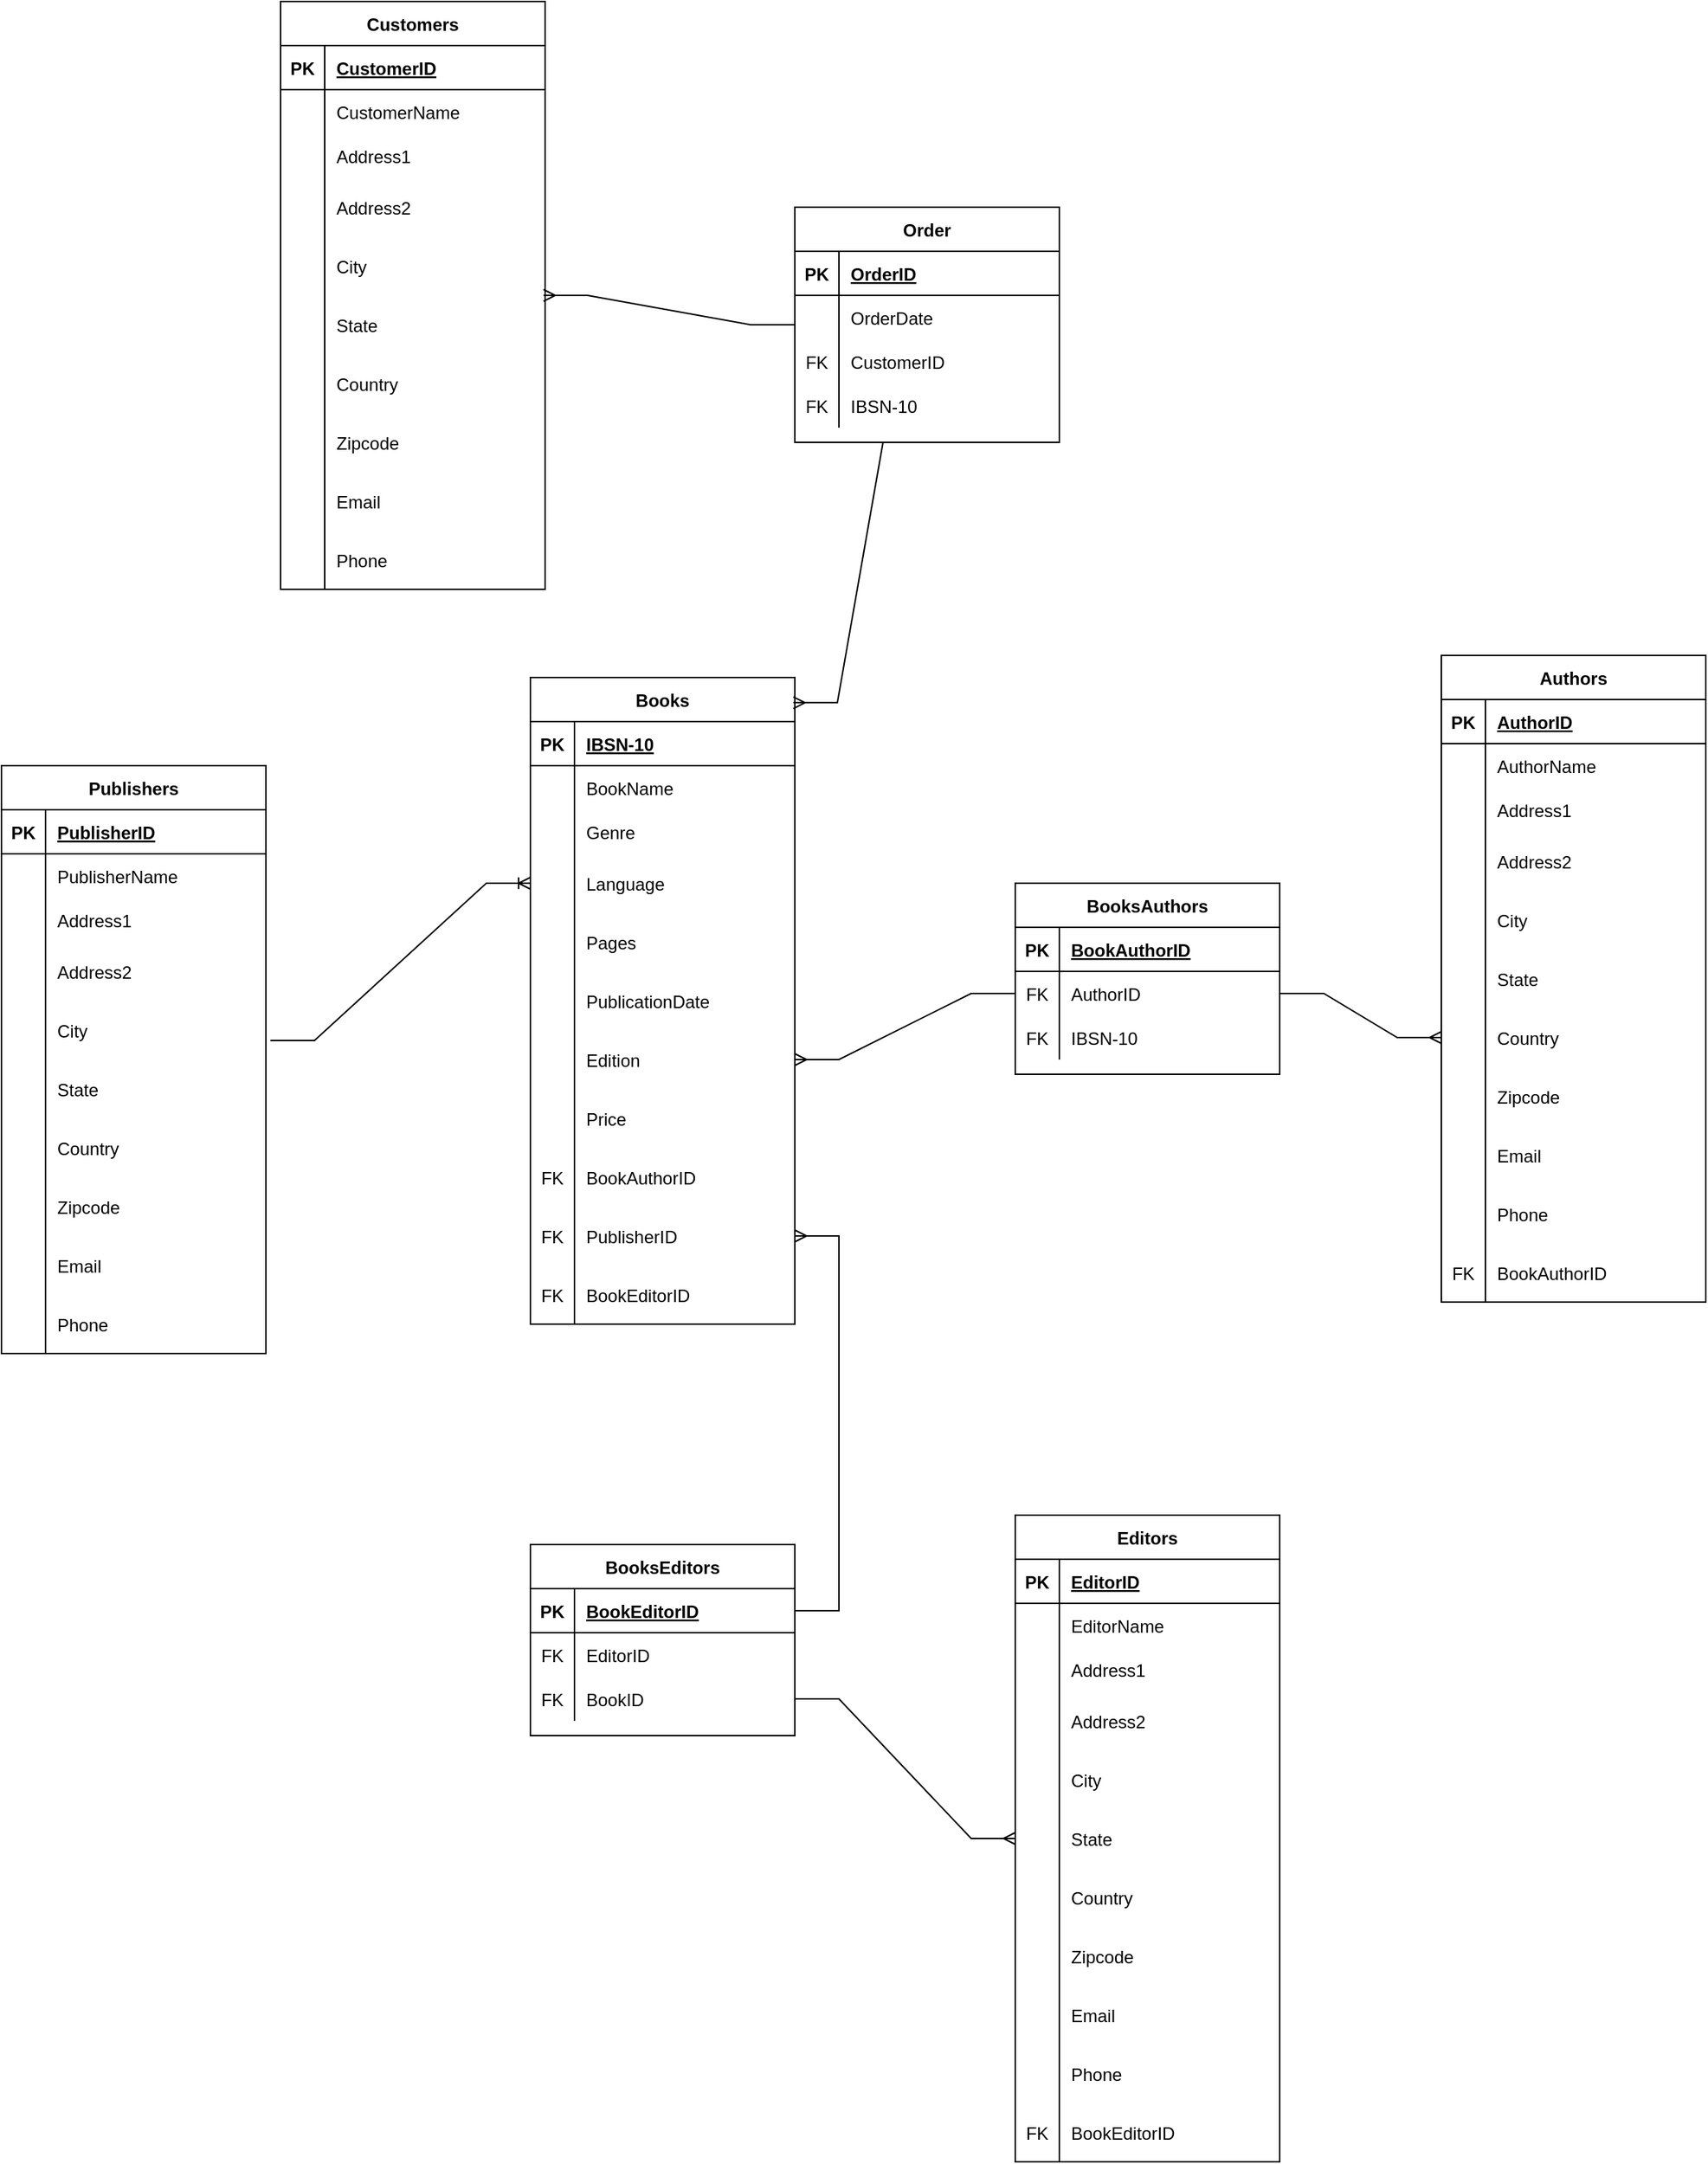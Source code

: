 <mxfile version="20.3.7" type="device"><diagram id="jDOsqrjfhF2UgNPBiioy" name="Page-1"><mxGraphModel dx="2276" dy="1894" grid="1" gridSize="10" guides="1" tooltips="1" connect="1" arrows="1" fold="1" page="1" pageScale="1" pageWidth="850" pageHeight="1100" math="0" shadow="0"><root><mxCell id="0"/><mxCell id="1" parent="0"/><object label="Books" BookName="" Genre="" id="YDPNyfmIjHVzBXkcWzxX-24"><mxCell style="shape=table;startSize=30;container=1;collapsible=1;childLayout=tableLayout;fixedRows=1;rowLines=0;fontStyle=1;align=center;resizeLast=1;columnLines=1;resizeLastRow=0;" vertex="1" parent="1"><mxGeometry x="-270" y="60" width="180" height="440" as="geometry"/></mxCell></object><mxCell id="YDPNyfmIjHVzBXkcWzxX-25" value="" style="shape=tableRow;horizontal=0;startSize=0;swimlaneHead=0;swimlaneBody=0;fillColor=none;collapsible=0;dropTarget=0;points=[[0,0.5],[1,0.5]];portConstraint=eastwest;top=0;left=0;right=0;bottom=1;" vertex="1" parent="YDPNyfmIjHVzBXkcWzxX-24"><mxGeometry y="30" width="180" height="30" as="geometry"/></mxCell><mxCell id="YDPNyfmIjHVzBXkcWzxX-26" value="PK" style="shape=partialRectangle;connectable=0;fillColor=none;top=0;left=0;bottom=0;right=0;fontStyle=1;overflow=hidden;" vertex="1" parent="YDPNyfmIjHVzBXkcWzxX-25"><mxGeometry width="30" height="30" as="geometry"><mxRectangle width="30" height="30" as="alternateBounds"/></mxGeometry></mxCell><mxCell id="YDPNyfmIjHVzBXkcWzxX-27" value="IBSN-10" style="shape=partialRectangle;connectable=0;fillColor=none;top=0;left=0;bottom=0;right=0;align=left;spacingLeft=6;fontStyle=5;overflow=hidden;" vertex="1" parent="YDPNyfmIjHVzBXkcWzxX-25"><mxGeometry x="30" width="150" height="30" as="geometry"><mxRectangle width="150" height="30" as="alternateBounds"/></mxGeometry></mxCell><mxCell id="YDPNyfmIjHVzBXkcWzxX-28" value="" style="shape=tableRow;horizontal=0;startSize=0;swimlaneHead=0;swimlaneBody=0;fillColor=none;collapsible=0;dropTarget=0;points=[[0,0.5],[1,0.5]];portConstraint=eastwest;top=0;left=0;right=0;bottom=0;" vertex="1" parent="YDPNyfmIjHVzBXkcWzxX-24"><mxGeometry y="60" width="180" height="30" as="geometry"/></mxCell><mxCell id="YDPNyfmIjHVzBXkcWzxX-29" value="" style="shape=partialRectangle;connectable=0;fillColor=none;top=0;left=0;bottom=0;right=0;editable=1;overflow=hidden;" vertex="1" parent="YDPNyfmIjHVzBXkcWzxX-28"><mxGeometry width="30" height="30" as="geometry"><mxRectangle width="30" height="30" as="alternateBounds"/></mxGeometry></mxCell><mxCell id="YDPNyfmIjHVzBXkcWzxX-30" value="BookName" style="shape=partialRectangle;connectable=0;fillColor=none;top=0;left=0;bottom=0;right=0;align=left;spacingLeft=6;overflow=hidden;" vertex="1" parent="YDPNyfmIjHVzBXkcWzxX-28"><mxGeometry x="30" width="150" height="30" as="geometry"><mxRectangle width="150" height="30" as="alternateBounds"/></mxGeometry></mxCell><mxCell id="YDPNyfmIjHVzBXkcWzxX-31" value="" style="shape=tableRow;horizontal=0;startSize=0;swimlaneHead=0;swimlaneBody=0;fillColor=none;collapsible=0;dropTarget=0;points=[[0,0.5],[1,0.5]];portConstraint=eastwest;top=0;left=0;right=0;bottom=0;" vertex="1" parent="YDPNyfmIjHVzBXkcWzxX-24"><mxGeometry y="90" width="180" height="30" as="geometry"/></mxCell><mxCell id="YDPNyfmIjHVzBXkcWzxX-32" value="" style="shape=partialRectangle;connectable=0;fillColor=none;top=0;left=0;bottom=0;right=0;editable=1;overflow=hidden;" vertex="1" parent="YDPNyfmIjHVzBXkcWzxX-31"><mxGeometry width="30" height="30" as="geometry"><mxRectangle width="30" height="30" as="alternateBounds"/></mxGeometry></mxCell><mxCell id="YDPNyfmIjHVzBXkcWzxX-33" value="Genre" style="shape=partialRectangle;connectable=0;fillColor=none;top=0;left=0;bottom=0;right=0;align=left;spacingLeft=6;overflow=hidden;" vertex="1" parent="YDPNyfmIjHVzBXkcWzxX-31"><mxGeometry x="30" width="150" height="30" as="geometry"><mxRectangle width="150" height="30" as="alternateBounds"/></mxGeometry></mxCell><mxCell id="YDPNyfmIjHVzBXkcWzxX-62" style="shape=tableRow;horizontal=0;startSize=0;swimlaneHead=0;swimlaneBody=0;fillColor=none;collapsible=0;dropTarget=0;points=[[0,0.5],[1,0.5]];portConstraint=eastwest;top=0;left=0;right=0;bottom=0;" vertex="1" parent="YDPNyfmIjHVzBXkcWzxX-24"><mxGeometry y="120" width="180" height="40" as="geometry"/></mxCell><mxCell id="YDPNyfmIjHVzBXkcWzxX-63" style="shape=partialRectangle;connectable=0;fillColor=none;top=0;left=0;bottom=0;right=0;editable=1;overflow=hidden;" vertex="1" parent="YDPNyfmIjHVzBXkcWzxX-62"><mxGeometry width="30" height="40" as="geometry"><mxRectangle width="30" height="40" as="alternateBounds"/></mxGeometry></mxCell><mxCell id="YDPNyfmIjHVzBXkcWzxX-64" value="Language" style="shape=partialRectangle;connectable=0;fillColor=none;top=0;left=0;bottom=0;right=0;align=left;spacingLeft=6;overflow=hidden;" vertex="1" parent="YDPNyfmIjHVzBXkcWzxX-62"><mxGeometry x="30" width="150" height="40" as="geometry"><mxRectangle width="150" height="40" as="alternateBounds"/></mxGeometry></mxCell><mxCell id="YDPNyfmIjHVzBXkcWzxX-65" style="shape=tableRow;horizontal=0;startSize=0;swimlaneHead=0;swimlaneBody=0;fillColor=none;collapsible=0;dropTarget=0;points=[[0,0.5],[1,0.5]];portConstraint=eastwest;top=0;left=0;right=0;bottom=0;" vertex="1" parent="YDPNyfmIjHVzBXkcWzxX-24"><mxGeometry y="160" width="180" height="40" as="geometry"/></mxCell><mxCell id="YDPNyfmIjHVzBXkcWzxX-66" style="shape=partialRectangle;connectable=0;fillColor=none;top=0;left=0;bottom=0;right=0;editable=1;overflow=hidden;" vertex="1" parent="YDPNyfmIjHVzBXkcWzxX-65"><mxGeometry width="30" height="40" as="geometry"><mxRectangle width="30" height="40" as="alternateBounds"/></mxGeometry></mxCell><mxCell id="YDPNyfmIjHVzBXkcWzxX-67" value="Pages" style="shape=partialRectangle;connectable=0;fillColor=none;top=0;left=0;bottom=0;right=0;align=left;spacingLeft=6;overflow=hidden;" vertex="1" parent="YDPNyfmIjHVzBXkcWzxX-65"><mxGeometry x="30" width="150" height="40" as="geometry"><mxRectangle width="150" height="40" as="alternateBounds"/></mxGeometry></mxCell><mxCell id="YDPNyfmIjHVzBXkcWzxX-68" style="shape=tableRow;horizontal=0;startSize=0;swimlaneHead=0;swimlaneBody=0;fillColor=none;collapsible=0;dropTarget=0;points=[[0,0.5],[1,0.5]];portConstraint=eastwest;top=0;left=0;right=0;bottom=0;" vertex="1" parent="YDPNyfmIjHVzBXkcWzxX-24"><mxGeometry y="200" width="180" height="40" as="geometry"/></mxCell><mxCell id="YDPNyfmIjHVzBXkcWzxX-69" style="shape=partialRectangle;connectable=0;fillColor=none;top=0;left=0;bottom=0;right=0;editable=1;overflow=hidden;" vertex="1" parent="YDPNyfmIjHVzBXkcWzxX-68"><mxGeometry width="30" height="40" as="geometry"><mxRectangle width="30" height="40" as="alternateBounds"/></mxGeometry></mxCell><mxCell id="YDPNyfmIjHVzBXkcWzxX-70" value="PublicationDate" style="shape=partialRectangle;connectable=0;fillColor=none;top=0;left=0;bottom=0;right=0;align=left;spacingLeft=6;overflow=hidden;" vertex="1" parent="YDPNyfmIjHVzBXkcWzxX-68"><mxGeometry x="30" width="150" height="40" as="geometry"><mxRectangle width="150" height="40" as="alternateBounds"/></mxGeometry></mxCell><mxCell id="YDPNyfmIjHVzBXkcWzxX-71" style="shape=tableRow;horizontal=0;startSize=0;swimlaneHead=0;swimlaneBody=0;fillColor=none;collapsible=0;dropTarget=0;points=[[0,0.5],[1,0.5]];portConstraint=eastwest;top=0;left=0;right=0;bottom=0;" vertex="1" parent="YDPNyfmIjHVzBXkcWzxX-24"><mxGeometry y="240" width="180" height="40" as="geometry"/></mxCell><mxCell id="YDPNyfmIjHVzBXkcWzxX-72" style="shape=partialRectangle;connectable=0;fillColor=none;top=0;left=0;bottom=0;right=0;editable=1;overflow=hidden;" vertex="1" parent="YDPNyfmIjHVzBXkcWzxX-71"><mxGeometry width="30" height="40" as="geometry"><mxRectangle width="30" height="40" as="alternateBounds"/></mxGeometry></mxCell><mxCell id="YDPNyfmIjHVzBXkcWzxX-73" value="Edition" style="shape=partialRectangle;connectable=0;fillColor=none;top=0;left=0;bottom=0;right=0;align=left;spacingLeft=6;overflow=hidden;" vertex="1" parent="YDPNyfmIjHVzBXkcWzxX-71"><mxGeometry x="30" width="150" height="40" as="geometry"><mxRectangle width="150" height="40" as="alternateBounds"/></mxGeometry></mxCell><mxCell id="YDPNyfmIjHVzBXkcWzxX-74" style="shape=tableRow;horizontal=0;startSize=0;swimlaneHead=0;swimlaneBody=0;fillColor=none;collapsible=0;dropTarget=0;points=[[0,0.5],[1,0.5]];portConstraint=eastwest;top=0;left=0;right=0;bottom=0;" vertex="1" parent="YDPNyfmIjHVzBXkcWzxX-24"><mxGeometry y="280" width="180" height="40" as="geometry"/></mxCell><mxCell id="YDPNyfmIjHVzBXkcWzxX-75" style="shape=partialRectangle;connectable=0;fillColor=none;top=0;left=0;bottom=0;right=0;editable=1;overflow=hidden;" vertex="1" parent="YDPNyfmIjHVzBXkcWzxX-74"><mxGeometry width="30" height="40" as="geometry"><mxRectangle width="30" height="40" as="alternateBounds"/></mxGeometry></mxCell><mxCell id="YDPNyfmIjHVzBXkcWzxX-76" value="Price" style="shape=partialRectangle;connectable=0;fillColor=none;top=0;left=0;bottom=0;right=0;align=left;spacingLeft=6;overflow=hidden;" vertex="1" parent="YDPNyfmIjHVzBXkcWzxX-74"><mxGeometry x="30" width="150" height="40" as="geometry"><mxRectangle width="150" height="40" as="alternateBounds"/></mxGeometry></mxCell><mxCell id="YDPNyfmIjHVzBXkcWzxX-218" style="shape=tableRow;horizontal=0;startSize=0;swimlaneHead=0;swimlaneBody=0;fillColor=none;collapsible=0;dropTarget=0;points=[[0,0.5],[1,0.5]];portConstraint=eastwest;top=0;left=0;right=0;bottom=0;" vertex="1" parent="YDPNyfmIjHVzBXkcWzxX-24"><mxGeometry y="320" width="180" height="40" as="geometry"/></mxCell><mxCell id="YDPNyfmIjHVzBXkcWzxX-219" value="FK" style="shape=partialRectangle;connectable=0;fillColor=none;top=0;left=0;bottom=0;right=0;editable=1;overflow=hidden;" vertex="1" parent="YDPNyfmIjHVzBXkcWzxX-218"><mxGeometry width="30" height="40" as="geometry"><mxRectangle width="30" height="40" as="alternateBounds"/></mxGeometry></mxCell><mxCell id="YDPNyfmIjHVzBXkcWzxX-220" value="BookAuthorID" style="shape=partialRectangle;connectable=0;fillColor=none;top=0;left=0;bottom=0;right=0;align=left;spacingLeft=6;overflow=hidden;" vertex="1" parent="YDPNyfmIjHVzBXkcWzxX-218"><mxGeometry x="30" width="150" height="40" as="geometry"><mxRectangle width="150" height="40" as="alternateBounds"/></mxGeometry></mxCell><mxCell id="YDPNyfmIjHVzBXkcWzxX-244" style="shape=tableRow;horizontal=0;startSize=0;swimlaneHead=0;swimlaneBody=0;fillColor=none;collapsible=0;dropTarget=0;points=[[0,0.5],[1,0.5]];portConstraint=eastwest;top=0;left=0;right=0;bottom=0;" vertex="1" parent="YDPNyfmIjHVzBXkcWzxX-24"><mxGeometry y="360" width="180" height="40" as="geometry"/></mxCell><mxCell id="YDPNyfmIjHVzBXkcWzxX-245" value="FK" style="shape=partialRectangle;connectable=0;fillColor=none;top=0;left=0;bottom=0;right=0;editable=1;overflow=hidden;" vertex="1" parent="YDPNyfmIjHVzBXkcWzxX-244"><mxGeometry width="30" height="40" as="geometry"><mxRectangle width="30" height="40" as="alternateBounds"/></mxGeometry></mxCell><mxCell id="YDPNyfmIjHVzBXkcWzxX-246" value="PublisherID" style="shape=partialRectangle;connectable=0;fillColor=none;top=0;left=0;bottom=0;right=0;align=left;spacingLeft=6;overflow=hidden;" vertex="1" parent="YDPNyfmIjHVzBXkcWzxX-244"><mxGeometry x="30" width="150" height="40" as="geometry"><mxRectangle width="150" height="40" as="alternateBounds"/></mxGeometry></mxCell><mxCell id="YDPNyfmIjHVzBXkcWzxX-267" style="shape=tableRow;horizontal=0;startSize=0;swimlaneHead=0;swimlaneBody=0;fillColor=none;collapsible=0;dropTarget=0;points=[[0,0.5],[1,0.5]];portConstraint=eastwest;top=0;left=0;right=0;bottom=0;" vertex="1" parent="YDPNyfmIjHVzBXkcWzxX-24"><mxGeometry y="400" width="180" height="40" as="geometry"/></mxCell><mxCell id="YDPNyfmIjHVzBXkcWzxX-268" value="FK" style="shape=partialRectangle;connectable=0;fillColor=none;top=0;left=0;bottom=0;right=0;editable=1;overflow=hidden;" vertex="1" parent="YDPNyfmIjHVzBXkcWzxX-267"><mxGeometry width="30" height="40" as="geometry"><mxRectangle width="30" height="40" as="alternateBounds"/></mxGeometry></mxCell><mxCell id="YDPNyfmIjHVzBXkcWzxX-269" value="BookEditorID" style="shape=partialRectangle;connectable=0;fillColor=none;top=0;left=0;bottom=0;right=0;align=left;spacingLeft=6;overflow=hidden;" vertex="1" parent="YDPNyfmIjHVzBXkcWzxX-267"><mxGeometry x="30" width="150" height="40" as="geometry"><mxRectangle width="150" height="40" as="alternateBounds"/></mxGeometry></mxCell><object label="Authors" BookName="" Genre="" id="YDPNyfmIjHVzBXkcWzxX-77"><mxCell style="shape=table;startSize=30;container=1;collapsible=1;childLayout=tableLayout;fixedRows=1;rowLines=0;fontStyle=1;align=center;resizeLast=1;columnLines=1;resizeLastRow=0;" vertex="1" parent="1"><mxGeometry x="350" y="45" width="180" height="440" as="geometry"/></mxCell></object><mxCell id="YDPNyfmIjHVzBXkcWzxX-78" value="" style="shape=tableRow;horizontal=0;startSize=0;swimlaneHead=0;swimlaneBody=0;fillColor=none;collapsible=0;dropTarget=0;points=[[0,0.5],[1,0.5]];portConstraint=eastwest;top=0;left=0;right=0;bottom=1;" vertex="1" parent="YDPNyfmIjHVzBXkcWzxX-77"><mxGeometry y="30" width="180" height="30" as="geometry"/></mxCell><mxCell id="YDPNyfmIjHVzBXkcWzxX-79" value="PK" style="shape=partialRectangle;connectable=0;fillColor=none;top=0;left=0;bottom=0;right=0;fontStyle=1;overflow=hidden;" vertex="1" parent="YDPNyfmIjHVzBXkcWzxX-78"><mxGeometry width="30" height="30" as="geometry"><mxRectangle width="30" height="30" as="alternateBounds"/></mxGeometry></mxCell><mxCell id="YDPNyfmIjHVzBXkcWzxX-80" value="AuthorID" style="shape=partialRectangle;connectable=0;fillColor=none;top=0;left=0;bottom=0;right=0;align=left;spacingLeft=6;fontStyle=5;overflow=hidden;" vertex="1" parent="YDPNyfmIjHVzBXkcWzxX-78"><mxGeometry x="30" width="150" height="30" as="geometry"><mxRectangle width="150" height="30" as="alternateBounds"/></mxGeometry></mxCell><mxCell id="YDPNyfmIjHVzBXkcWzxX-81" value="" style="shape=tableRow;horizontal=0;startSize=0;swimlaneHead=0;swimlaneBody=0;fillColor=none;collapsible=0;dropTarget=0;points=[[0,0.5],[1,0.5]];portConstraint=eastwest;top=0;left=0;right=0;bottom=0;" vertex="1" parent="YDPNyfmIjHVzBXkcWzxX-77"><mxGeometry y="60" width="180" height="30" as="geometry"/></mxCell><mxCell id="YDPNyfmIjHVzBXkcWzxX-82" value="" style="shape=partialRectangle;connectable=0;fillColor=none;top=0;left=0;bottom=0;right=0;editable=1;overflow=hidden;" vertex="1" parent="YDPNyfmIjHVzBXkcWzxX-81"><mxGeometry width="30" height="30" as="geometry"><mxRectangle width="30" height="30" as="alternateBounds"/></mxGeometry></mxCell><mxCell id="YDPNyfmIjHVzBXkcWzxX-83" value="AuthorName" style="shape=partialRectangle;connectable=0;fillColor=none;top=0;left=0;bottom=0;right=0;align=left;spacingLeft=6;overflow=hidden;" vertex="1" parent="YDPNyfmIjHVzBXkcWzxX-81"><mxGeometry x="30" width="150" height="30" as="geometry"><mxRectangle width="150" height="30" as="alternateBounds"/></mxGeometry></mxCell><mxCell id="YDPNyfmIjHVzBXkcWzxX-84" value="" style="shape=tableRow;horizontal=0;startSize=0;swimlaneHead=0;swimlaneBody=0;fillColor=none;collapsible=0;dropTarget=0;points=[[0,0.5],[1,0.5]];portConstraint=eastwest;top=0;left=0;right=0;bottom=0;" vertex="1" parent="YDPNyfmIjHVzBXkcWzxX-77"><mxGeometry y="90" width="180" height="30" as="geometry"/></mxCell><mxCell id="YDPNyfmIjHVzBXkcWzxX-85" value="" style="shape=partialRectangle;connectable=0;fillColor=none;top=0;left=0;bottom=0;right=0;editable=1;overflow=hidden;" vertex="1" parent="YDPNyfmIjHVzBXkcWzxX-84"><mxGeometry width="30" height="30" as="geometry"><mxRectangle width="30" height="30" as="alternateBounds"/></mxGeometry></mxCell><mxCell id="YDPNyfmIjHVzBXkcWzxX-86" value="Address1" style="shape=partialRectangle;connectable=0;fillColor=none;top=0;left=0;bottom=0;right=0;align=left;spacingLeft=6;overflow=hidden;" vertex="1" parent="YDPNyfmIjHVzBXkcWzxX-84"><mxGeometry x="30" width="150" height="30" as="geometry"><mxRectangle width="150" height="30" as="alternateBounds"/></mxGeometry></mxCell><mxCell id="YDPNyfmIjHVzBXkcWzxX-87" style="shape=tableRow;horizontal=0;startSize=0;swimlaneHead=0;swimlaneBody=0;fillColor=none;collapsible=0;dropTarget=0;points=[[0,0.5],[1,0.5]];portConstraint=eastwest;top=0;left=0;right=0;bottom=0;" vertex="1" parent="YDPNyfmIjHVzBXkcWzxX-77"><mxGeometry y="120" width="180" height="40" as="geometry"/></mxCell><mxCell id="YDPNyfmIjHVzBXkcWzxX-88" style="shape=partialRectangle;connectable=0;fillColor=none;top=0;left=0;bottom=0;right=0;editable=1;overflow=hidden;" vertex="1" parent="YDPNyfmIjHVzBXkcWzxX-87"><mxGeometry width="30" height="40" as="geometry"><mxRectangle width="30" height="40" as="alternateBounds"/></mxGeometry></mxCell><mxCell id="YDPNyfmIjHVzBXkcWzxX-89" value="Address2" style="shape=partialRectangle;connectable=0;fillColor=none;top=0;left=0;bottom=0;right=0;align=left;spacingLeft=6;overflow=hidden;" vertex="1" parent="YDPNyfmIjHVzBXkcWzxX-87"><mxGeometry x="30" width="150" height="40" as="geometry"><mxRectangle width="150" height="40" as="alternateBounds"/></mxGeometry></mxCell><mxCell id="YDPNyfmIjHVzBXkcWzxX-90" style="shape=tableRow;horizontal=0;startSize=0;swimlaneHead=0;swimlaneBody=0;fillColor=none;collapsible=0;dropTarget=0;points=[[0,0.5],[1,0.5]];portConstraint=eastwest;top=0;left=0;right=0;bottom=0;" vertex="1" parent="YDPNyfmIjHVzBXkcWzxX-77"><mxGeometry y="160" width="180" height="40" as="geometry"/></mxCell><mxCell id="YDPNyfmIjHVzBXkcWzxX-91" style="shape=partialRectangle;connectable=0;fillColor=none;top=0;left=0;bottom=0;right=0;editable=1;overflow=hidden;" vertex="1" parent="YDPNyfmIjHVzBXkcWzxX-90"><mxGeometry width="30" height="40" as="geometry"><mxRectangle width="30" height="40" as="alternateBounds"/></mxGeometry></mxCell><mxCell id="YDPNyfmIjHVzBXkcWzxX-92" value="City" style="shape=partialRectangle;connectable=0;fillColor=none;top=0;left=0;bottom=0;right=0;align=left;spacingLeft=6;overflow=hidden;" vertex="1" parent="YDPNyfmIjHVzBXkcWzxX-90"><mxGeometry x="30" width="150" height="40" as="geometry"><mxRectangle width="150" height="40" as="alternateBounds"/></mxGeometry></mxCell><mxCell id="YDPNyfmIjHVzBXkcWzxX-93" style="shape=tableRow;horizontal=0;startSize=0;swimlaneHead=0;swimlaneBody=0;fillColor=none;collapsible=0;dropTarget=0;points=[[0,0.5],[1,0.5]];portConstraint=eastwest;top=0;left=0;right=0;bottom=0;" vertex="1" parent="YDPNyfmIjHVzBXkcWzxX-77"><mxGeometry y="200" width="180" height="40" as="geometry"/></mxCell><mxCell id="YDPNyfmIjHVzBXkcWzxX-94" style="shape=partialRectangle;connectable=0;fillColor=none;top=0;left=0;bottom=0;right=0;editable=1;overflow=hidden;" vertex="1" parent="YDPNyfmIjHVzBXkcWzxX-93"><mxGeometry width="30" height="40" as="geometry"><mxRectangle width="30" height="40" as="alternateBounds"/></mxGeometry></mxCell><mxCell id="YDPNyfmIjHVzBXkcWzxX-95" value="State" style="shape=partialRectangle;connectable=0;fillColor=none;top=0;left=0;bottom=0;right=0;align=left;spacingLeft=6;overflow=hidden;" vertex="1" parent="YDPNyfmIjHVzBXkcWzxX-93"><mxGeometry x="30" width="150" height="40" as="geometry"><mxRectangle width="150" height="40" as="alternateBounds"/></mxGeometry></mxCell><mxCell id="YDPNyfmIjHVzBXkcWzxX-96" style="shape=tableRow;horizontal=0;startSize=0;swimlaneHead=0;swimlaneBody=0;fillColor=none;collapsible=0;dropTarget=0;points=[[0,0.5],[1,0.5]];portConstraint=eastwest;top=0;left=0;right=0;bottom=0;" vertex="1" parent="YDPNyfmIjHVzBXkcWzxX-77"><mxGeometry y="240" width="180" height="40" as="geometry"/></mxCell><mxCell id="YDPNyfmIjHVzBXkcWzxX-97" style="shape=partialRectangle;connectable=0;fillColor=none;top=0;left=0;bottom=0;right=0;editable=1;overflow=hidden;" vertex="1" parent="YDPNyfmIjHVzBXkcWzxX-96"><mxGeometry width="30" height="40" as="geometry"><mxRectangle width="30" height="40" as="alternateBounds"/></mxGeometry></mxCell><mxCell id="YDPNyfmIjHVzBXkcWzxX-98" value="Country" style="shape=partialRectangle;connectable=0;fillColor=none;top=0;left=0;bottom=0;right=0;align=left;spacingLeft=6;overflow=hidden;" vertex="1" parent="YDPNyfmIjHVzBXkcWzxX-96"><mxGeometry x="30" width="150" height="40" as="geometry"><mxRectangle width="150" height="40" as="alternateBounds"/></mxGeometry></mxCell><mxCell id="YDPNyfmIjHVzBXkcWzxX-99" style="shape=tableRow;horizontal=0;startSize=0;swimlaneHead=0;swimlaneBody=0;fillColor=none;collapsible=0;dropTarget=0;points=[[0,0.5],[1,0.5]];portConstraint=eastwest;top=0;left=0;right=0;bottom=0;" vertex="1" parent="YDPNyfmIjHVzBXkcWzxX-77"><mxGeometry y="280" width="180" height="40" as="geometry"/></mxCell><mxCell id="YDPNyfmIjHVzBXkcWzxX-100" style="shape=partialRectangle;connectable=0;fillColor=none;top=0;left=0;bottom=0;right=0;editable=1;overflow=hidden;" vertex="1" parent="YDPNyfmIjHVzBXkcWzxX-99"><mxGeometry width="30" height="40" as="geometry"><mxRectangle width="30" height="40" as="alternateBounds"/></mxGeometry></mxCell><mxCell id="YDPNyfmIjHVzBXkcWzxX-101" value="Zipcode" style="shape=partialRectangle;connectable=0;fillColor=none;top=0;left=0;bottom=0;right=0;align=left;spacingLeft=6;overflow=hidden;" vertex="1" parent="YDPNyfmIjHVzBXkcWzxX-99"><mxGeometry x="30" width="150" height="40" as="geometry"><mxRectangle width="150" height="40" as="alternateBounds"/></mxGeometry></mxCell><mxCell id="YDPNyfmIjHVzBXkcWzxX-105" style="shape=tableRow;horizontal=0;startSize=0;swimlaneHead=0;swimlaneBody=0;fillColor=none;collapsible=0;dropTarget=0;points=[[0,0.5],[1,0.5]];portConstraint=eastwest;top=0;left=0;right=0;bottom=0;" vertex="1" parent="YDPNyfmIjHVzBXkcWzxX-77"><mxGeometry y="320" width="180" height="40" as="geometry"/></mxCell><mxCell id="YDPNyfmIjHVzBXkcWzxX-106" style="shape=partialRectangle;connectable=0;fillColor=none;top=0;left=0;bottom=0;right=0;editable=1;overflow=hidden;" vertex="1" parent="YDPNyfmIjHVzBXkcWzxX-105"><mxGeometry width="30" height="40" as="geometry"><mxRectangle width="30" height="40" as="alternateBounds"/></mxGeometry></mxCell><mxCell id="YDPNyfmIjHVzBXkcWzxX-107" value="Email" style="shape=partialRectangle;connectable=0;fillColor=none;top=0;left=0;bottom=0;right=0;align=left;spacingLeft=6;overflow=hidden;" vertex="1" parent="YDPNyfmIjHVzBXkcWzxX-105"><mxGeometry x="30" width="150" height="40" as="geometry"><mxRectangle width="150" height="40" as="alternateBounds"/></mxGeometry></mxCell><mxCell id="YDPNyfmIjHVzBXkcWzxX-108" style="shape=tableRow;horizontal=0;startSize=0;swimlaneHead=0;swimlaneBody=0;fillColor=none;collapsible=0;dropTarget=0;points=[[0,0.5],[1,0.5]];portConstraint=eastwest;top=0;left=0;right=0;bottom=0;" vertex="1" parent="YDPNyfmIjHVzBXkcWzxX-77"><mxGeometry y="360" width="180" height="40" as="geometry"/></mxCell><mxCell id="YDPNyfmIjHVzBXkcWzxX-109" style="shape=partialRectangle;connectable=0;fillColor=none;top=0;left=0;bottom=0;right=0;editable=1;overflow=hidden;" vertex="1" parent="YDPNyfmIjHVzBXkcWzxX-108"><mxGeometry width="30" height="40" as="geometry"><mxRectangle width="30" height="40" as="alternateBounds"/></mxGeometry></mxCell><mxCell id="YDPNyfmIjHVzBXkcWzxX-110" value="Phone" style="shape=partialRectangle;connectable=0;fillColor=none;top=0;left=0;bottom=0;right=0;align=left;spacingLeft=6;overflow=hidden;" vertex="1" parent="YDPNyfmIjHVzBXkcWzxX-108"><mxGeometry x="30" width="150" height="40" as="geometry"><mxRectangle width="150" height="40" as="alternateBounds"/></mxGeometry></mxCell><mxCell id="YDPNyfmIjHVzBXkcWzxX-241" style="shape=tableRow;horizontal=0;startSize=0;swimlaneHead=0;swimlaneBody=0;fillColor=none;collapsible=0;dropTarget=0;points=[[0,0.5],[1,0.5]];portConstraint=eastwest;top=0;left=0;right=0;bottom=0;" vertex="1" parent="YDPNyfmIjHVzBXkcWzxX-77"><mxGeometry y="400" width="180" height="40" as="geometry"/></mxCell><mxCell id="YDPNyfmIjHVzBXkcWzxX-242" value="FK" style="shape=partialRectangle;connectable=0;fillColor=none;top=0;left=0;bottom=0;right=0;editable=1;overflow=hidden;" vertex="1" parent="YDPNyfmIjHVzBXkcWzxX-241"><mxGeometry width="30" height="40" as="geometry"><mxRectangle width="30" height="40" as="alternateBounds"/></mxGeometry></mxCell><mxCell id="YDPNyfmIjHVzBXkcWzxX-243" value="BookAuthorID" style="shape=partialRectangle;connectable=0;fillColor=none;top=0;left=0;bottom=0;right=0;align=left;spacingLeft=6;overflow=hidden;" vertex="1" parent="YDPNyfmIjHVzBXkcWzxX-241"><mxGeometry x="30" width="150" height="40" as="geometry"><mxRectangle width="150" height="40" as="alternateBounds"/></mxGeometry></mxCell><object label="Publishers" BookName="" Genre="" id="YDPNyfmIjHVzBXkcWzxX-111"><mxCell style="shape=table;startSize=30;container=1;collapsible=1;childLayout=tableLayout;fixedRows=1;rowLines=0;fontStyle=1;align=center;resizeLast=1;columnLines=1;resizeLastRow=0;" vertex="1" parent="1"><mxGeometry x="-630" y="120" width="180" height="400" as="geometry"/></mxCell></object><mxCell id="YDPNyfmIjHVzBXkcWzxX-112" value="" style="shape=tableRow;horizontal=0;startSize=0;swimlaneHead=0;swimlaneBody=0;fillColor=none;collapsible=0;dropTarget=0;points=[[0,0.5],[1,0.5]];portConstraint=eastwest;top=0;left=0;right=0;bottom=1;" vertex="1" parent="YDPNyfmIjHVzBXkcWzxX-111"><mxGeometry y="30" width="180" height="30" as="geometry"/></mxCell><mxCell id="YDPNyfmIjHVzBXkcWzxX-113" value="PK" style="shape=partialRectangle;connectable=0;fillColor=none;top=0;left=0;bottom=0;right=0;fontStyle=1;overflow=hidden;" vertex="1" parent="YDPNyfmIjHVzBXkcWzxX-112"><mxGeometry width="30" height="30" as="geometry"><mxRectangle width="30" height="30" as="alternateBounds"/></mxGeometry></mxCell><mxCell id="YDPNyfmIjHVzBXkcWzxX-114" value="PublisherID" style="shape=partialRectangle;connectable=0;fillColor=none;top=0;left=0;bottom=0;right=0;align=left;spacingLeft=6;fontStyle=5;overflow=hidden;" vertex="1" parent="YDPNyfmIjHVzBXkcWzxX-112"><mxGeometry x="30" width="150" height="30" as="geometry"><mxRectangle width="150" height="30" as="alternateBounds"/></mxGeometry></mxCell><mxCell id="YDPNyfmIjHVzBXkcWzxX-115" value="" style="shape=tableRow;horizontal=0;startSize=0;swimlaneHead=0;swimlaneBody=0;fillColor=none;collapsible=0;dropTarget=0;points=[[0,0.5],[1,0.5]];portConstraint=eastwest;top=0;left=0;right=0;bottom=0;" vertex="1" parent="YDPNyfmIjHVzBXkcWzxX-111"><mxGeometry y="60" width="180" height="30" as="geometry"/></mxCell><mxCell id="YDPNyfmIjHVzBXkcWzxX-116" value="" style="shape=partialRectangle;connectable=0;fillColor=none;top=0;left=0;bottom=0;right=0;editable=1;overflow=hidden;" vertex="1" parent="YDPNyfmIjHVzBXkcWzxX-115"><mxGeometry width="30" height="30" as="geometry"><mxRectangle width="30" height="30" as="alternateBounds"/></mxGeometry></mxCell><mxCell id="YDPNyfmIjHVzBXkcWzxX-117" value="PublisherName" style="shape=partialRectangle;connectable=0;fillColor=none;top=0;left=0;bottom=0;right=0;align=left;spacingLeft=6;overflow=hidden;" vertex="1" parent="YDPNyfmIjHVzBXkcWzxX-115"><mxGeometry x="30" width="150" height="30" as="geometry"><mxRectangle width="150" height="30" as="alternateBounds"/></mxGeometry></mxCell><mxCell id="YDPNyfmIjHVzBXkcWzxX-118" value="" style="shape=tableRow;horizontal=0;startSize=0;swimlaneHead=0;swimlaneBody=0;fillColor=none;collapsible=0;dropTarget=0;points=[[0,0.5],[1,0.5]];portConstraint=eastwest;top=0;left=0;right=0;bottom=0;" vertex="1" parent="YDPNyfmIjHVzBXkcWzxX-111"><mxGeometry y="90" width="180" height="30" as="geometry"/></mxCell><mxCell id="YDPNyfmIjHVzBXkcWzxX-119" value="" style="shape=partialRectangle;connectable=0;fillColor=none;top=0;left=0;bottom=0;right=0;editable=1;overflow=hidden;" vertex="1" parent="YDPNyfmIjHVzBXkcWzxX-118"><mxGeometry width="30" height="30" as="geometry"><mxRectangle width="30" height="30" as="alternateBounds"/></mxGeometry></mxCell><mxCell id="YDPNyfmIjHVzBXkcWzxX-120" value="Address1" style="shape=partialRectangle;connectable=0;fillColor=none;top=0;left=0;bottom=0;right=0;align=left;spacingLeft=6;overflow=hidden;" vertex="1" parent="YDPNyfmIjHVzBXkcWzxX-118"><mxGeometry x="30" width="150" height="30" as="geometry"><mxRectangle width="150" height="30" as="alternateBounds"/></mxGeometry></mxCell><mxCell id="YDPNyfmIjHVzBXkcWzxX-121" style="shape=tableRow;horizontal=0;startSize=0;swimlaneHead=0;swimlaneBody=0;fillColor=none;collapsible=0;dropTarget=0;points=[[0,0.5],[1,0.5]];portConstraint=eastwest;top=0;left=0;right=0;bottom=0;" vertex="1" parent="YDPNyfmIjHVzBXkcWzxX-111"><mxGeometry y="120" width="180" height="40" as="geometry"/></mxCell><mxCell id="YDPNyfmIjHVzBXkcWzxX-122" style="shape=partialRectangle;connectable=0;fillColor=none;top=0;left=0;bottom=0;right=0;editable=1;overflow=hidden;" vertex="1" parent="YDPNyfmIjHVzBXkcWzxX-121"><mxGeometry width="30" height="40" as="geometry"><mxRectangle width="30" height="40" as="alternateBounds"/></mxGeometry></mxCell><mxCell id="YDPNyfmIjHVzBXkcWzxX-123" value="Address2" style="shape=partialRectangle;connectable=0;fillColor=none;top=0;left=0;bottom=0;right=0;align=left;spacingLeft=6;overflow=hidden;" vertex="1" parent="YDPNyfmIjHVzBXkcWzxX-121"><mxGeometry x="30" width="150" height="40" as="geometry"><mxRectangle width="150" height="40" as="alternateBounds"/></mxGeometry></mxCell><mxCell id="YDPNyfmIjHVzBXkcWzxX-124" style="shape=tableRow;horizontal=0;startSize=0;swimlaneHead=0;swimlaneBody=0;fillColor=none;collapsible=0;dropTarget=0;points=[[0,0.5],[1,0.5]];portConstraint=eastwest;top=0;left=0;right=0;bottom=0;" vertex="1" parent="YDPNyfmIjHVzBXkcWzxX-111"><mxGeometry y="160" width="180" height="40" as="geometry"/></mxCell><mxCell id="YDPNyfmIjHVzBXkcWzxX-125" style="shape=partialRectangle;connectable=0;fillColor=none;top=0;left=0;bottom=0;right=0;editable=1;overflow=hidden;" vertex="1" parent="YDPNyfmIjHVzBXkcWzxX-124"><mxGeometry width="30" height="40" as="geometry"><mxRectangle width="30" height="40" as="alternateBounds"/></mxGeometry></mxCell><mxCell id="YDPNyfmIjHVzBXkcWzxX-126" value="City" style="shape=partialRectangle;connectable=0;fillColor=none;top=0;left=0;bottom=0;right=0;align=left;spacingLeft=6;overflow=hidden;" vertex="1" parent="YDPNyfmIjHVzBXkcWzxX-124"><mxGeometry x="30" width="150" height="40" as="geometry"><mxRectangle width="150" height="40" as="alternateBounds"/></mxGeometry></mxCell><mxCell id="YDPNyfmIjHVzBXkcWzxX-127" style="shape=tableRow;horizontal=0;startSize=0;swimlaneHead=0;swimlaneBody=0;fillColor=none;collapsible=0;dropTarget=0;points=[[0,0.5],[1,0.5]];portConstraint=eastwest;top=0;left=0;right=0;bottom=0;" vertex="1" parent="YDPNyfmIjHVzBXkcWzxX-111"><mxGeometry y="200" width="180" height="40" as="geometry"/></mxCell><mxCell id="YDPNyfmIjHVzBXkcWzxX-128" style="shape=partialRectangle;connectable=0;fillColor=none;top=0;left=0;bottom=0;right=0;editable=1;overflow=hidden;" vertex="1" parent="YDPNyfmIjHVzBXkcWzxX-127"><mxGeometry width="30" height="40" as="geometry"><mxRectangle width="30" height="40" as="alternateBounds"/></mxGeometry></mxCell><mxCell id="YDPNyfmIjHVzBXkcWzxX-129" value="State" style="shape=partialRectangle;connectable=0;fillColor=none;top=0;left=0;bottom=0;right=0;align=left;spacingLeft=6;overflow=hidden;" vertex="1" parent="YDPNyfmIjHVzBXkcWzxX-127"><mxGeometry x="30" width="150" height="40" as="geometry"><mxRectangle width="150" height="40" as="alternateBounds"/></mxGeometry></mxCell><mxCell id="YDPNyfmIjHVzBXkcWzxX-130" style="shape=tableRow;horizontal=0;startSize=0;swimlaneHead=0;swimlaneBody=0;fillColor=none;collapsible=0;dropTarget=0;points=[[0,0.5],[1,0.5]];portConstraint=eastwest;top=0;left=0;right=0;bottom=0;" vertex="1" parent="YDPNyfmIjHVzBXkcWzxX-111"><mxGeometry y="240" width="180" height="40" as="geometry"/></mxCell><mxCell id="YDPNyfmIjHVzBXkcWzxX-131" style="shape=partialRectangle;connectable=0;fillColor=none;top=0;left=0;bottom=0;right=0;editable=1;overflow=hidden;" vertex="1" parent="YDPNyfmIjHVzBXkcWzxX-130"><mxGeometry width="30" height="40" as="geometry"><mxRectangle width="30" height="40" as="alternateBounds"/></mxGeometry></mxCell><mxCell id="YDPNyfmIjHVzBXkcWzxX-132" value="Country" style="shape=partialRectangle;connectable=0;fillColor=none;top=0;left=0;bottom=0;right=0;align=left;spacingLeft=6;overflow=hidden;" vertex="1" parent="YDPNyfmIjHVzBXkcWzxX-130"><mxGeometry x="30" width="150" height="40" as="geometry"><mxRectangle width="150" height="40" as="alternateBounds"/></mxGeometry></mxCell><mxCell id="YDPNyfmIjHVzBXkcWzxX-133" style="shape=tableRow;horizontal=0;startSize=0;swimlaneHead=0;swimlaneBody=0;fillColor=none;collapsible=0;dropTarget=0;points=[[0,0.5],[1,0.5]];portConstraint=eastwest;top=0;left=0;right=0;bottom=0;" vertex="1" parent="YDPNyfmIjHVzBXkcWzxX-111"><mxGeometry y="280" width="180" height="40" as="geometry"/></mxCell><mxCell id="YDPNyfmIjHVzBXkcWzxX-134" style="shape=partialRectangle;connectable=0;fillColor=none;top=0;left=0;bottom=0;right=0;editable=1;overflow=hidden;" vertex="1" parent="YDPNyfmIjHVzBXkcWzxX-133"><mxGeometry width="30" height="40" as="geometry"><mxRectangle width="30" height="40" as="alternateBounds"/></mxGeometry></mxCell><mxCell id="YDPNyfmIjHVzBXkcWzxX-135" value="Zipcode" style="shape=partialRectangle;connectable=0;fillColor=none;top=0;left=0;bottom=0;right=0;align=left;spacingLeft=6;overflow=hidden;" vertex="1" parent="YDPNyfmIjHVzBXkcWzxX-133"><mxGeometry x="30" width="150" height="40" as="geometry"><mxRectangle width="150" height="40" as="alternateBounds"/></mxGeometry></mxCell><mxCell id="YDPNyfmIjHVzBXkcWzxX-136" style="shape=tableRow;horizontal=0;startSize=0;swimlaneHead=0;swimlaneBody=0;fillColor=none;collapsible=0;dropTarget=0;points=[[0,0.5],[1,0.5]];portConstraint=eastwest;top=0;left=0;right=0;bottom=0;" vertex="1" parent="YDPNyfmIjHVzBXkcWzxX-111"><mxGeometry y="320" width="180" height="40" as="geometry"/></mxCell><mxCell id="YDPNyfmIjHVzBXkcWzxX-137" style="shape=partialRectangle;connectable=0;fillColor=none;top=0;left=0;bottom=0;right=0;editable=1;overflow=hidden;" vertex="1" parent="YDPNyfmIjHVzBXkcWzxX-136"><mxGeometry width="30" height="40" as="geometry"><mxRectangle width="30" height="40" as="alternateBounds"/></mxGeometry></mxCell><mxCell id="YDPNyfmIjHVzBXkcWzxX-138" value="Email" style="shape=partialRectangle;connectable=0;fillColor=none;top=0;left=0;bottom=0;right=0;align=left;spacingLeft=6;overflow=hidden;" vertex="1" parent="YDPNyfmIjHVzBXkcWzxX-136"><mxGeometry x="30" width="150" height="40" as="geometry"><mxRectangle width="150" height="40" as="alternateBounds"/></mxGeometry></mxCell><mxCell id="YDPNyfmIjHVzBXkcWzxX-139" style="shape=tableRow;horizontal=0;startSize=0;swimlaneHead=0;swimlaneBody=0;fillColor=none;collapsible=0;dropTarget=0;points=[[0,0.5],[1,0.5]];portConstraint=eastwest;top=0;left=0;right=0;bottom=0;" vertex="1" parent="YDPNyfmIjHVzBXkcWzxX-111"><mxGeometry y="360" width="180" height="40" as="geometry"/></mxCell><mxCell id="YDPNyfmIjHVzBXkcWzxX-140" style="shape=partialRectangle;connectable=0;fillColor=none;top=0;left=0;bottom=0;right=0;editable=1;overflow=hidden;" vertex="1" parent="YDPNyfmIjHVzBXkcWzxX-139"><mxGeometry width="30" height="40" as="geometry"><mxRectangle width="30" height="40" as="alternateBounds"/></mxGeometry></mxCell><mxCell id="YDPNyfmIjHVzBXkcWzxX-141" value="Phone" style="shape=partialRectangle;connectable=0;fillColor=none;top=0;left=0;bottom=0;right=0;align=left;spacingLeft=6;overflow=hidden;" vertex="1" parent="YDPNyfmIjHVzBXkcWzxX-139"><mxGeometry x="30" width="150" height="40" as="geometry"><mxRectangle width="150" height="40" as="alternateBounds"/></mxGeometry></mxCell><object label="Editors" BookName="" Genre="" id="YDPNyfmIjHVzBXkcWzxX-143"><mxCell style="shape=table;startSize=30;container=1;collapsible=1;childLayout=tableLayout;fixedRows=1;rowLines=0;fontStyle=1;align=center;resizeLast=1;columnLines=1;resizeLastRow=0;" vertex="1" parent="1"><mxGeometry x="60" y="630" width="180" height="440" as="geometry"/></mxCell></object><mxCell id="YDPNyfmIjHVzBXkcWzxX-144" value="" style="shape=tableRow;horizontal=0;startSize=0;swimlaneHead=0;swimlaneBody=0;fillColor=none;collapsible=0;dropTarget=0;points=[[0,0.5],[1,0.5]];portConstraint=eastwest;top=0;left=0;right=0;bottom=1;" vertex="1" parent="YDPNyfmIjHVzBXkcWzxX-143"><mxGeometry y="30" width="180" height="30" as="geometry"/></mxCell><mxCell id="YDPNyfmIjHVzBXkcWzxX-145" value="PK" style="shape=partialRectangle;connectable=0;fillColor=none;top=0;left=0;bottom=0;right=0;fontStyle=1;overflow=hidden;" vertex="1" parent="YDPNyfmIjHVzBXkcWzxX-144"><mxGeometry width="30" height="30" as="geometry"><mxRectangle width="30" height="30" as="alternateBounds"/></mxGeometry></mxCell><mxCell id="YDPNyfmIjHVzBXkcWzxX-146" value="EditorID" style="shape=partialRectangle;connectable=0;fillColor=none;top=0;left=0;bottom=0;right=0;align=left;spacingLeft=6;fontStyle=5;overflow=hidden;" vertex="1" parent="YDPNyfmIjHVzBXkcWzxX-144"><mxGeometry x="30" width="150" height="30" as="geometry"><mxRectangle width="150" height="30" as="alternateBounds"/></mxGeometry></mxCell><mxCell id="YDPNyfmIjHVzBXkcWzxX-147" value="" style="shape=tableRow;horizontal=0;startSize=0;swimlaneHead=0;swimlaneBody=0;fillColor=none;collapsible=0;dropTarget=0;points=[[0,0.5],[1,0.5]];portConstraint=eastwest;top=0;left=0;right=0;bottom=0;" vertex="1" parent="YDPNyfmIjHVzBXkcWzxX-143"><mxGeometry y="60" width="180" height="30" as="geometry"/></mxCell><mxCell id="YDPNyfmIjHVzBXkcWzxX-148" value="" style="shape=partialRectangle;connectable=0;fillColor=none;top=0;left=0;bottom=0;right=0;editable=1;overflow=hidden;" vertex="1" parent="YDPNyfmIjHVzBXkcWzxX-147"><mxGeometry width="30" height="30" as="geometry"><mxRectangle width="30" height="30" as="alternateBounds"/></mxGeometry></mxCell><mxCell id="YDPNyfmIjHVzBXkcWzxX-149" value="EditorName" style="shape=partialRectangle;connectable=0;fillColor=none;top=0;left=0;bottom=0;right=0;align=left;spacingLeft=6;overflow=hidden;" vertex="1" parent="YDPNyfmIjHVzBXkcWzxX-147"><mxGeometry x="30" width="150" height="30" as="geometry"><mxRectangle width="150" height="30" as="alternateBounds"/></mxGeometry></mxCell><mxCell id="YDPNyfmIjHVzBXkcWzxX-150" value="" style="shape=tableRow;horizontal=0;startSize=0;swimlaneHead=0;swimlaneBody=0;fillColor=none;collapsible=0;dropTarget=0;points=[[0,0.5],[1,0.5]];portConstraint=eastwest;top=0;left=0;right=0;bottom=0;" vertex="1" parent="YDPNyfmIjHVzBXkcWzxX-143"><mxGeometry y="90" width="180" height="30" as="geometry"/></mxCell><mxCell id="YDPNyfmIjHVzBXkcWzxX-151" value="" style="shape=partialRectangle;connectable=0;fillColor=none;top=0;left=0;bottom=0;right=0;editable=1;overflow=hidden;" vertex="1" parent="YDPNyfmIjHVzBXkcWzxX-150"><mxGeometry width="30" height="30" as="geometry"><mxRectangle width="30" height="30" as="alternateBounds"/></mxGeometry></mxCell><mxCell id="YDPNyfmIjHVzBXkcWzxX-152" value="Address1" style="shape=partialRectangle;connectable=0;fillColor=none;top=0;left=0;bottom=0;right=0;align=left;spacingLeft=6;overflow=hidden;" vertex="1" parent="YDPNyfmIjHVzBXkcWzxX-150"><mxGeometry x="30" width="150" height="30" as="geometry"><mxRectangle width="150" height="30" as="alternateBounds"/></mxGeometry></mxCell><mxCell id="YDPNyfmIjHVzBXkcWzxX-153" style="shape=tableRow;horizontal=0;startSize=0;swimlaneHead=0;swimlaneBody=0;fillColor=none;collapsible=0;dropTarget=0;points=[[0,0.5],[1,0.5]];portConstraint=eastwest;top=0;left=0;right=0;bottom=0;" vertex="1" parent="YDPNyfmIjHVzBXkcWzxX-143"><mxGeometry y="120" width="180" height="40" as="geometry"/></mxCell><mxCell id="YDPNyfmIjHVzBXkcWzxX-154" style="shape=partialRectangle;connectable=0;fillColor=none;top=0;left=0;bottom=0;right=0;editable=1;overflow=hidden;" vertex="1" parent="YDPNyfmIjHVzBXkcWzxX-153"><mxGeometry width="30" height="40" as="geometry"><mxRectangle width="30" height="40" as="alternateBounds"/></mxGeometry></mxCell><mxCell id="YDPNyfmIjHVzBXkcWzxX-155" value="Address2" style="shape=partialRectangle;connectable=0;fillColor=none;top=0;left=0;bottom=0;right=0;align=left;spacingLeft=6;overflow=hidden;" vertex="1" parent="YDPNyfmIjHVzBXkcWzxX-153"><mxGeometry x="30" width="150" height="40" as="geometry"><mxRectangle width="150" height="40" as="alternateBounds"/></mxGeometry></mxCell><mxCell id="YDPNyfmIjHVzBXkcWzxX-156" style="shape=tableRow;horizontal=0;startSize=0;swimlaneHead=0;swimlaneBody=0;fillColor=none;collapsible=0;dropTarget=0;points=[[0,0.5],[1,0.5]];portConstraint=eastwest;top=0;left=0;right=0;bottom=0;" vertex="1" parent="YDPNyfmIjHVzBXkcWzxX-143"><mxGeometry y="160" width="180" height="40" as="geometry"/></mxCell><mxCell id="YDPNyfmIjHVzBXkcWzxX-157" style="shape=partialRectangle;connectable=0;fillColor=none;top=0;left=0;bottom=0;right=0;editable=1;overflow=hidden;" vertex="1" parent="YDPNyfmIjHVzBXkcWzxX-156"><mxGeometry width="30" height="40" as="geometry"><mxRectangle width="30" height="40" as="alternateBounds"/></mxGeometry></mxCell><mxCell id="YDPNyfmIjHVzBXkcWzxX-158" value="City" style="shape=partialRectangle;connectable=0;fillColor=none;top=0;left=0;bottom=0;right=0;align=left;spacingLeft=6;overflow=hidden;" vertex="1" parent="YDPNyfmIjHVzBXkcWzxX-156"><mxGeometry x="30" width="150" height="40" as="geometry"><mxRectangle width="150" height="40" as="alternateBounds"/></mxGeometry></mxCell><mxCell id="YDPNyfmIjHVzBXkcWzxX-159" style="shape=tableRow;horizontal=0;startSize=0;swimlaneHead=0;swimlaneBody=0;fillColor=none;collapsible=0;dropTarget=0;points=[[0,0.5],[1,0.5]];portConstraint=eastwest;top=0;left=0;right=0;bottom=0;" vertex="1" parent="YDPNyfmIjHVzBXkcWzxX-143"><mxGeometry y="200" width="180" height="40" as="geometry"/></mxCell><mxCell id="YDPNyfmIjHVzBXkcWzxX-160" style="shape=partialRectangle;connectable=0;fillColor=none;top=0;left=0;bottom=0;right=0;editable=1;overflow=hidden;" vertex="1" parent="YDPNyfmIjHVzBXkcWzxX-159"><mxGeometry width="30" height="40" as="geometry"><mxRectangle width="30" height="40" as="alternateBounds"/></mxGeometry></mxCell><mxCell id="YDPNyfmIjHVzBXkcWzxX-161" value="State" style="shape=partialRectangle;connectable=0;fillColor=none;top=0;left=0;bottom=0;right=0;align=left;spacingLeft=6;overflow=hidden;" vertex="1" parent="YDPNyfmIjHVzBXkcWzxX-159"><mxGeometry x="30" width="150" height="40" as="geometry"><mxRectangle width="150" height="40" as="alternateBounds"/></mxGeometry></mxCell><mxCell id="YDPNyfmIjHVzBXkcWzxX-162" style="shape=tableRow;horizontal=0;startSize=0;swimlaneHead=0;swimlaneBody=0;fillColor=none;collapsible=0;dropTarget=0;points=[[0,0.5],[1,0.5]];portConstraint=eastwest;top=0;left=0;right=0;bottom=0;" vertex="1" parent="YDPNyfmIjHVzBXkcWzxX-143"><mxGeometry y="240" width="180" height="40" as="geometry"/></mxCell><mxCell id="YDPNyfmIjHVzBXkcWzxX-163" style="shape=partialRectangle;connectable=0;fillColor=none;top=0;left=0;bottom=0;right=0;editable=1;overflow=hidden;" vertex="1" parent="YDPNyfmIjHVzBXkcWzxX-162"><mxGeometry width="30" height="40" as="geometry"><mxRectangle width="30" height="40" as="alternateBounds"/></mxGeometry></mxCell><mxCell id="YDPNyfmIjHVzBXkcWzxX-164" value="Country" style="shape=partialRectangle;connectable=0;fillColor=none;top=0;left=0;bottom=0;right=0;align=left;spacingLeft=6;overflow=hidden;" vertex="1" parent="YDPNyfmIjHVzBXkcWzxX-162"><mxGeometry x="30" width="150" height="40" as="geometry"><mxRectangle width="150" height="40" as="alternateBounds"/></mxGeometry></mxCell><mxCell id="YDPNyfmIjHVzBXkcWzxX-165" style="shape=tableRow;horizontal=0;startSize=0;swimlaneHead=0;swimlaneBody=0;fillColor=none;collapsible=0;dropTarget=0;points=[[0,0.5],[1,0.5]];portConstraint=eastwest;top=0;left=0;right=0;bottom=0;" vertex="1" parent="YDPNyfmIjHVzBXkcWzxX-143"><mxGeometry y="280" width="180" height="40" as="geometry"/></mxCell><mxCell id="YDPNyfmIjHVzBXkcWzxX-166" style="shape=partialRectangle;connectable=0;fillColor=none;top=0;left=0;bottom=0;right=0;editable=1;overflow=hidden;" vertex="1" parent="YDPNyfmIjHVzBXkcWzxX-165"><mxGeometry width="30" height="40" as="geometry"><mxRectangle width="30" height="40" as="alternateBounds"/></mxGeometry></mxCell><mxCell id="YDPNyfmIjHVzBXkcWzxX-167" value="Zipcode" style="shape=partialRectangle;connectable=0;fillColor=none;top=0;left=0;bottom=0;right=0;align=left;spacingLeft=6;overflow=hidden;" vertex="1" parent="YDPNyfmIjHVzBXkcWzxX-165"><mxGeometry x="30" width="150" height="40" as="geometry"><mxRectangle width="150" height="40" as="alternateBounds"/></mxGeometry></mxCell><mxCell id="YDPNyfmIjHVzBXkcWzxX-168" style="shape=tableRow;horizontal=0;startSize=0;swimlaneHead=0;swimlaneBody=0;fillColor=none;collapsible=0;dropTarget=0;points=[[0,0.5],[1,0.5]];portConstraint=eastwest;top=0;left=0;right=0;bottom=0;" vertex="1" parent="YDPNyfmIjHVzBXkcWzxX-143"><mxGeometry y="320" width="180" height="40" as="geometry"/></mxCell><mxCell id="YDPNyfmIjHVzBXkcWzxX-169" style="shape=partialRectangle;connectable=0;fillColor=none;top=0;left=0;bottom=0;right=0;editable=1;overflow=hidden;" vertex="1" parent="YDPNyfmIjHVzBXkcWzxX-168"><mxGeometry width="30" height="40" as="geometry"><mxRectangle width="30" height="40" as="alternateBounds"/></mxGeometry></mxCell><mxCell id="YDPNyfmIjHVzBXkcWzxX-170" value="Email" style="shape=partialRectangle;connectable=0;fillColor=none;top=0;left=0;bottom=0;right=0;align=left;spacingLeft=6;overflow=hidden;" vertex="1" parent="YDPNyfmIjHVzBXkcWzxX-168"><mxGeometry x="30" width="150" height="40" as="geometry"><mxRectangle width="150" height="40" as="alternateBounds"/></mxGeometry></mxCell><mxCell id="YDPNyfmIjHVzBXkcWzxX-171" style="shape=tableRow;horizontal=0;startSize=0;swimlaneHead=0;swimlaneBody=0;fillColor=none;collapsible=0;dropTarget=0;points=[[0,0.5],[1,0.5]];portConstraint=eastwest;top=0;left=0;right=0;bottom=0;" vertex="1" parent="YDPNyfmIjHVzBXkcWzxX-143"><mxGeometry y="360" width="180" height="40" as="geometry"/></mxCell><mxCell id="YDPNyfmIjHVzBXkcWzxX-172" style="shape=partialRectangle;connectable=0;fillColor=none;top=0;left=0;bottom=0;right=0;editable=1;overflow=hidden;" vertex="1" parent="YDPNyfmIjHVzBXkcWzxX-171"><mxGeometry width="30" height="40" as="geometry"><mxRectangle width="30" height="40" as="alternateBounds"/></mxGeometry></mxCell><mxCell id="YDPNyfmIjHVzBXkcWzxX-173" value="Phone" style="shape=partialRectangle;connectable=0;fillColor=none;top=0;left=0;bottom=0;right=0;align=left;spacingLeft=6;overflow=hidden;" vertex="1" parent="YDPNyfmIjHVzBXkcWzxX-171"><mxGeometry x="30" width="150" height="40" as="geometry"><mxRectangle width="150" height="40" as="alternateBounds"/></mxGeometry></mxCell><mxCell id="YDPNyfmIjHVzBXkcWzxX-247" style="shape=tableRow;horizontal=0;startSize=0;swimlaneHead=0;swimlaneBody=0;fillColor=none;collapsible=0;dropTarget=0;points=[[0,0.5],[1,0.5]];portConstraint=eastwest;top=0;left=0;right=0;bottom=0;" vertex="1" parent="YDPNyfmIjHVzBXkcWzxX-143"><mxGeometry y="400" width="180" height="40" as="geometry"/></mxCell><mxCell id="YDPNyfmIjHVzBXkcWzxX-248" value="FK" style="shape=partialRectangle;connectable=0;fillColor=none;top=0;left=0;bottom=0;right=0;editable=1;overflow=hidden;" vertex="1" parent="YDPNyfmIjHVzBXkcWzxX-247"><mxGeometry width="30" height="40" as="geometry"><mxRectangle width="30" height="40" as="alternateBounds"/></mxGeometry></mxCell><mxCell id="YDPNyfmIjHVzBXkcWzxX-249" value="BookEditorID" style="shape=partialRectangle;connectable=0;fillColor=none;top=0;left=0;bottom=0;right=0;align=left;spacingLeft=6;overflow=hidden;" vertex="1" parent="YDPNyfmIjHVzBXkcWzxX-247"><mxGeometry x="30" width="150" height="40" as="geometry"><mxRectangle width="150" height="40" as="alternateBounds"/></mxGeometry></mxCell><object label="Customers" BookName="" Genre="" id="YDPNyfmIjHVzBXkcWzxX-174"><mxCell style="shape=table;startSize=30;container=1;collapsible=1;childLayout=tableLayout;fixedRows=1;rowLines=0;fontStyle=1;align=center;resizeLast=1;columnLines=1;resizeLastRow=0;" vertex="1" parent="1"><mxGeometry x="-440" y="-400" width="180" height="400" as="geometry"/></mxCell></object><mxCell id="YDPNyfmIjHVzBXkcWzxX-175" value="" style="shape=tableRow;horizontal=0;startSize=0;swimlaneHead=0;swimlaneBody=0;fillColor=none;collapsible=0;dropTarget=0;points=[[0,0.5],[1,0.5]];portConstraint=eastwest;top=0;left=0;right=0;bottom=1;" vertex="1" parent="YDPNyfmIjHVzBXkcWzxX-174"><mxGeometry y="30" width="180" height="30" as="geometry"/></mxCell><mxCell id="YDPNyfmIjHVzBXkcWzxX-176" value="PK" style="shape=partialRectangle;connectable=0;fillColor=none;top=0;left=0;bottom=0;right=0;fontStyle=1;overflow=hidden;" vertex="1" parent="YDPNyfmIjHVzBXkcWzxX-175"><mxGeometry width="30" height="30" as="geometry"><mxRectangle width="30" height="30" as="alternateBounds"/></mxGeometry></mxCell><mxCell id="YDPNyfmIjHVzBXkcWzxX-177" value="CustomerID" style="shape=partialRectangle;connectable=0;fillColor=none;top=0;left=0;bottom=0;right=0;align=left;spacingLeft=6;fontStyle=5;overflow=hidden;" vertex="1" parent="YDPNyfmIjHVzBXkcWzxX-175"><mxGeometry x="30" width="150" height="30" as="geometry"><mxRectangle width="150" height="30" as="alternateBounds"/></mxGeometry></mxCell><mxCell id="YDPNyfmIjHVzBXkcWzxX-178" value="" style="shape=tableRow;horizontal=0;startSize=0;swimlaneHead=0;swimlaneBody=0;fillColor=none;collapsible=0;dropTarget=0;points=[[0,0.5],[1,0.5]];portConstraint=eastwest;top=0;left=0;right=0;bottom=0;" vertex="1" parent="YDPNyfmIjHVzBXkcWzxX-174"><mxGeometry y="60" width="180" height="30" as="geometry"/></mxCell><mxCell id="YDPNyfmIjHVzBXkcWzxX-179" value="" style="shape=partialRectangle;connectable=0;fillColor=none;top=0;left=0;bottom=0;right=0;editable=1;overflow=hidden;" vertex="1" parent="YDPNyfmIjHVzBXkcWzxX-178"><mxGeometry width="30" height="30" as="geometry"><mxRectangle width="30" height="30" as="alternateBounds"/></mxGeometry></mxCell><mxCell id="YDPNyfmIjHVzBXkcWzxX-180" value="CustomerName" style="shape=partialRectangle;connectable=0;fillColor=none;top=0;left=0;bottom=0;right=0;align=left;spacingLeft=6;overflow=hidden;" vertex="1" parent="YDPNyfmIjHVzBXkcWzxX-178"><mxGeometry x="30" width="150" height="30" as="geometry"><mxRectangle width="150" height="30" as="alternateBounds"/></mxGeometry></mxCell><mxCell id="YDPNyfmIjHVzBXkcWzxX-181" value="" style="shape=tableRow;horizontal=0;startSize=0;swimlaneHead=0;swimlaneBody=0;fillColor=none;collapsible=0;dropTarget=0;points=[[0,0.5],[1,0.5]];portConstraint=eastwest;top=0;left=0;right=0;bottom=0;" vertex="1" parent="YDPNyfmIjHVzBXkcWzxX-174"><mxGeometry y="90" width="180" height="30" as="geometry"/></mxCell><mxCell id="YDPNyfmIjHVzBXkcWzxX-182" value="" style="shape=partialRectangle;connectable=0;fillColor=none;top=0;left=0;bottom=0;right=0;editable=1;overflow=hidden;" vertex="1" parent="YDPNyfmIjHVzBXkcWzxX-181"><mxGeometry width="30" height="30" as="geometry"><mxRectangle width="30" height="30" as="alternateBounds"/></mxGeometry></mxCell><mxCell id="YDPNyfmIjHVzBXkcWzxX-183" value="Address1" style="shape=partialRectangle;connectable=0;fillColor=none;top=0;left=0;bottom=0;right=0;align=left;spacingLeft=6;overflow=hidden;" vertex="1" parent="YDPNyfmIjHVzBXkcWzxX-181"><mxGeometry x="30" width="150" height="30" as="geometry"><mxRectangle width="150" height="30" as="alternateBounds"/></mxGeometry></mxCell><mxCell id="YDPNyfmIjHVzBXkcWzxX-184" style="shape=tableRow;horizontal=0;startSize=0;swimlaneHead=0;swimlaneBody=0;fillColor=none;collapsible=0;dropTarget=0;points=[[0,0.5],[1,0.5]];portConstraint=eastwest;top=0;left=0;right=0;bottom=0;" vertex="1" parent="YDPNyfmIjHVzBXkcWzxX-174"><mxGeometry y="120" width="180" height="40" as="geometry"/></mxCell><mxCell id="YDPNyfmIjHVzBXkcWzxX-185" style="shape=partialRectangle;connectable=0;fillColor=none;top=0;left=0;bottom=0;right=0;editable=1;overflow=hidden;" vertex="1" parent="YDPNyfmIjHVzBXkcWzxX-184"><mxGeometry width="30" height="40" as="geometry"><mxRectangle width="30" height="40" as="alternateBounds"/></mxGeometry></mxCell><mxCell id="YDPNyfmIjHVzBXkcWzxX-186" value="Address2" style="shape=partialRectangle;connectable=0;fillColor=none;top=0;left=0;bottom=0;right=0;align=left;spacingLeft=6;overflow=hidden;" vertex="1" parent="YDPNyfmIjHVzBXkcWzxX-184"><mxGeometry x="30" width="150" height="40" as="geometry"><mxRectangle width="150" height="40" as="alternateBounds"/></mxGeometry></mxCell><mxCell id="YDPNyfmIjHVzBXkcWzxX-187" style="shape=tableRow;horizontal=0;startSize=0;swimlaneHead=0;swimlaneBody=0;fillColor=none;collapsible=0;dropTarget=0;points=[[0,0.5],[1,0.5]];portConstraint=eastwest;top=0;left=0;right=0;bottom=0;" vertex="1" parent="YDPNyfmIjHVzBXkcWzxX-174"><mxGeometry y="160" width="180" height="40" as="geometry"/></mxCell><mxCell id="YDPNyfmIjHVzBXkcWzxX-188" style="shape=partialRectangle;connectable=0;fillColor=none;top=0;left=0;bottom=0;right=0;editable=1;overflow=hidden;" vertex="1" parent="YDPNyfmIjHVzBXkcWzxX-187"><mxGeometry width="30" height="40" as="geometry"><mxRectangle width="30" height="40" as="alternateBounds"/></mxGeometry></mxCell><mxCell id="YDPNyfmIjHVzBXkcWzxX-189" value="City" style="shape=partialRectangle;connectable=0;fillColor=none;top=0;left=0;bottom=0;right=0;align=left;spacingLeft=6;overflow=hidden;" vertex="1" parent="YDPNyfmIjHVzBXkcWzxX-187"><mxGeometry x="30" width="150" height="40" as="geometry"><mxRectangle width="150" height="40" as="alternateBounds"/></mxGeometry></mxCell><mxCell id="YDPNyfmIjHVzBXkcWzxX-190" style="shape=tableRow;horizontal=0;startSize=0;swimlaneHead=0;swimlaneBody=0;fillColor=none;collapsible=0;dropTarget=0;points=[[0,0.5],[1,0.5]];portConstraint=eastwest;top=0;left=0;right=0;bottom=0;" vertex="1" parent="YDPNyfmIjHVzBXkcWzxX-174"><mxGeometry y="200" width="180" height="40" as="geometry"/></mxCell><mxCell id="YDPNyfmIjHVzBXkcWzxX-191" style="shape=partialRectangle;connectable=0;fillColor=none;top=0;left=0;bottom=0;right=0;editable=1;overflow=hidden;" vertex="1" parent="YDPNyfmIjHVzBXkcWzxX-190"><mxGeometry width="30" height="40" as="geometry"><mxRectangle width="30" height="40" as="alternateBounds"/></mxGeometry></mxCell><mxCell id="YDPNyfmIjHVzBXkcWzxX-192" value="State" style="shape=partialRectangle;connectable=0;fillColor=none;top=0;left=0;bottom=0;right=0;align=left;spacingLeft=6;overflow=hidden;" vertex="1" parent="YDPNyfmIjHVzBXkcWzxX-190"><mxGeometry x="30" width="150" height="40" as="geometry"><mxRectangle width="150" height="40" as="alternateBounds"/></mxGeometry></mxCell><mxCell id="YDPNyfmIjHVzBXkcWzxX-193" style="shape=tableRow;horizontal=0;startSize=0;swimlaneHead=0;swimlaneBody=0;fillColor=none;collapsible=0;dropTarget=0;points=[[0,0.5],[1,0.5]];portConstraint=eastwest;top=0;left=0;right=0;bottom=0;" vertex="1" parent="YDPNyfmIjHVzBXkcWzxX-174"><mxGeometry y="240" width="180" height="40" as="geometry"/></mxCell><mxCell id="YDPNyfmIjHVzBXkcWzxX-194" style="shape=partialRectangle;connectable=0;fillColor=none;top=0;left=0;bottom=0;right=0;editable=1;overflow=hidden;" vertex="1" parent="YDPNyfmIjHVzBXkcWzxX-193"><mxGeometry width="30" height="40" as="geometry"><mxRectangle width="30" height="40" as="alternateBounds"/></mxGeometry></mxCell><mxCell id="YDPNyfmIjHVzBXkcWzxX-195" value="Country" style="shape=partialRectangle;connectable=0;fillColor=none;top=0;left=0;bottom=0;right=0;align=left;spacingLeft=6;overflow=hidden;" vertex="1" parent="YDPNyfmIjHVzBXkcWzxX-193"><mxGeometry x="30" width="150" height="40" as="geometry"><mxRectangle width="150" height="40" as="alternateBounds"/></mxGeometry></mxCell><mxCell id="YDPNyfmIjHVzBXkcWzxX-196" style="shape=tableRow;horizontal=0;startSize=0;swimlaneHead=0;swimlaneBody=0;fillColor=none;collapsible=0;dropTarget=0;points=[[0,0.5],[1,0.5]];portConstraint=eastwest;top=0;left=0;right=0;bottom=0;" vertex="1" parent="YDPNyfmIjHVzBXkcWzxX-174"><mxGeometry y="280" width="180" height="40" as="geometry"/></mxCell><mxCell id="YDPNyfmIjHVzBXkcWzxX-197" style="shape=partialRectangle;connectable=0;fillColor=none;top=0;left=0;bottom=0;right=0;editable=1;overflow=hidden;" vertex="1" parent="YDPNyfmIjHVzBXkcWzxX-196"><mxGeometry width="30" height="40" as="geometry"><mxRectangle width="30" height="40" as="alternateBounds"/></mxGeometry></mxCell><mxCell id="YDPNyfmIjHVzBXkcWzxX-198" value="Zipcode" style="shape=partialRectangle;connectable=0;fillColor=none;top=0;left=0;bottom=0;right=0;align=left;spacingLeft=6;overflow=hidden;" vertex="1" parent="YDPNyfmIjHVzBXkcWzxX-196"><mxGeometry x="30" width="150" height="40" as="geometry"><mxRectangle width="150" height="40" as="alternateBounds"/></mxGeometry></mxCell><mxCell id="YDPNyfmIjHVzBXkcWzxX-199" style="shape=tableRow;horizontal=0;startSize=0;swimlaneHead=0;swimlaneBody=0;fillColor=none;collapsible=0;dropTarget=0;points=[[0,0.5],[1,0.5]];portConstraint=eastwest;top=0;left=0;right=0;bottom=0;" vertex="1" parent="YDPNyfmIjHVzBXkcWzxX-174"><mxGeometry y="320" width="180" height="40" as="geometry"/></mxCell><mxCell id="YDPNyfmIjHVzBXkcWzxX-200" style="shape=partialRectangle;connectable=0;fillColor=none;top=0;left=0;bottom=0;right=0;editable=1;overflow=hidden;" vertex="1" parent="YDPNyfmIjHVzBXkcWzxX-199"><mxGeometry width="30" height="40" as="geometry"><mxRectangle width="30" height="40" as="alternateBounds"/></mxGeometry></mxCell><mxCell id="YDPNyfmIjHVzBXkcWzxX-201" value="Email" style="shape=partialRectangle;connectable=0;fillColor=none;top=0;left=0;bottom=0;right=0;align=left;spacingLeft=6;overflow=hidden;" vertex="1" parent="YDPNyfmIjHVzBXkcWzxX-199"><mxGeometry x="30" width="150" height="40" as="geometry"><mxRectangle width="150" height="40" as="alternateBounds"/></mxGeometry></mxCell><mxCell id="YDPNyfmIjHVzBXkcWzxX-202" style="shape=tableRow;horizontal=0;startSize=0;swimlaneHead=0;swimlaneBody=0;fillColor=none;collapsible=0;dropTarget=0;points=[[0,0.5],[1,0.5]];portConstraint=eastwest;top=0;left=0;right=0;bottom=0;" vertex="1" parent="YDPNyfmIjHVzBXkcWzxX-174"><mxGeometry y="360" width="180" height="40" as="geometry"/></mxCell><mxCell id="YDPNyfmIjHVzBXkcWzxX-203" style="shape=partialRectangle;connectable=0;fillColor=none;top=0;left=0;bottom=0;right=0;editable=1;overflow=hidden;" vertex="1" parent="YDPNyfmIjHVzBXkcWzxX-202"><mxGeometry width="30" height="40" as="geometry"><mxRectangle width="30" height="40" as="alternateBounds"/></mxGeometry></mxCell><mxCell id="YDPNyfmIjHVzBXkcWzxX-204" value="Phone" style="shape=partialRectangle;connectable=0;fillColor=none;top=0;left=0;bottom=0;right=0;align=left;spacingLeft=6;overflow=hidden;" vertex="1" parent="YDPNyfmIjHVzBXkcWzxX-202"><mxGeometry x="30" width="150" height="40" as="geometry"><mxRectangle width="150" height="40" as="alternateBounds"/></mxGeometry></mxCell><mxCell id="YDPNyfmIjHVzBXkcWzxX-205" value="Order" style="shape=table;startSize=30;container=1;collapsible=1;childLayout=tableLayout;fixedRows=1;rowLines=0;fontStyle=1;align=center;resizeLast=1;" vertex="1" parent="1"><mxGeometry x="-90" y="-260" width="180" height="160" as="geometry"/></mxCell><mxCell id="YDPNyfmIjHVzBXkcWzxX-206" value="" style="shape=tableRow;horizontal=0;startSize=0;swimlaneHead=0;swimlaneBody=0;fillColor=none;collapsible=0;dropTarget=0;points=[[0,0.5],[1,0.5]];portConstraint=eastwest;top=0;left=0;right=0;bottom=1;" vertex="1" parent="YDPNyfmIjHVzBXkcWzxX-205"><mxGeometry y="30" width="180" height="30" as="geometry"/></mxCell><mxCell id="YDPNyfmIjHVzBXkcWzxX-207" value="PK" style="shape=partialRectangle;connectable=0;fillColor=none;top=0;left=0;bottom=0;right=0;fontStyle=1;overflow=hidden;" vertex="1" parent="YDPNyfmIjHVzBXkcWzxX-206"><mxGeometry width="30" height="30" as="geometry"><mxRectangle width="30" height="30" as="alternateBounds"/></mxGeometry></mxCell><mxCell id="YDPNyfmIjHVzBXkcWzxX-208" value="OrderID" style="shape=partialRectangle;connectable=0;fillColor=none;top=0;left=0;bottom=0;right=0;align=left;spacingLeft=6;fontStyle=5;overflow=hidden;" vertex="1" parent="YDPNyfmIjHVzBXkcWzxX-206"><mxGeometry x="30" width="150" height="30" as="geometry"><mxRectangle width="150" height="30" as="alternateBounds"/></mxGeometry></mxCell><mxCell id="YDPNyfmIjHVzBXkcWzxX-209" value="" style="shape=tableRow;horizontal=0;startSize=0;swimlaneHead=0;swimlaneBody=0;fillColor=none;collapsible=0;dropTarget=0;points=[[0,0.5],[1,0.5]];portConstraint=eastwest;top=0;left=0;right=0;bottom=0;" vertex="1" parent="YDPNyfmIjHVzBXkcWzxX-205"><mxGeometry y="60" width="180" height="30" as="geometry"/></mxCell><mxCell id="YDPNyfmIjHVzBXkcWzxX-210" value="" style="shape=partialRectangle;connectable=0;fillColor=none;top=0;left=0;bottom=0;right=0;editable=1;overflow=hidden;" vertex="1" parent="YDPNyfmIjHVzBXkcWzxX-209"><mxGeometry width="30" height="30" as="geometry"><mxRectangle width="30" height="30" as="alternateBounds"/></mxGeometry></mxCell><mxCell id="YDPNyfmIjHVzBXkcWzxX-211" value="OrderDate" style="shape=partialRectangle;connectable=0;fillColor=none;top=0;left=0;bottom=0;right=0;align=left;spacingLeft=6;overflow=hidden;" vertex="1" parent="YDPNyfmIjHVzBXkcWzxX-209"><mxGeometry x="30" width="150" height="30" as="geometry"><mxRectangle width="150" height="30" as="alternateBounds"/></mxGeometry></mxCell><mxCell id="YDPNyfmIjHVzBXkcWzxX-212" value="" style="shape=tableRow;horizontal=0;startSize=0;swimlaneHead=0;swimlaneBody=0;fillColor=none;collapsible=0;dropTarget=0;points=[[0,0.5],[1,0.5]];portConstraint=eastwest;top=0;left=0;right=0;bottom=0;" vertex="1" parent="YDPNyfmIjHVzBXkcWzxX-205"><mxGeometry y="90" width="180" height="30" as="geometry"/></mxCell><mxCell id="YDPNyfmIjHVzBXkcWzxX-213" value="FK" style="shape=partialRectangle;connectable=0;fillColor=none;top=0;left=0;bottom=0;right=0;editable=1;overflow=hidden;" vertex="1" parent="YDPNyfmIjHVzBXkcWzxX-212"><mxGeometry width="30" height="30" as="geometry"><mxRectangle width="30" height="30" as="alternateBounds"/></mxGeometry></mxCell><mxCell id="YDPNyfmIjHVzBXkcWzxX-214" value="CustomerID" style="shape=partialRectangle;connectable=0;fillColor=none;top=0;left=0;bottom=0;right=0;align=left;spacingLeft=6;overflow=hidden;" vertex="1" parent="YDPNyfmIjHVzBXkcWzxX-212"><mxGeometry x="30" width="150" height="30" as="geometry"><mxRectangle width="150" height="30" as="alternateBounds"/></mxGeometry></mxCell><mxCell id="YDPNyfmIjHVzBXkcWzxX-215" value="" style="shape=tableRow;horizontal=0;startSize=0;swimlaneHead=0;swimlaneBody=0;fillColor=none;collapsible=0;dropTarget=0;points=[[0,0.5],[1,0.5]];portConstraint=eastwest;top=0;left=0;right=0;bottom=0;" vertex="1" parent="YDPNyfmIjHVzBXkcWzxX-205"><mxGeometry y="120" width="180" height="30" as="geometry"/></mxCell><mxCell id="YDPNyfmIjHVzBXkcWzxX-216" value="FK" style="shape=partialRectangle;connectable=0;fillColor=none;top=0;left=0;bottom=0;right=0;editable=1;overflow=hidden;" vertex="1" parent="YDPNyfmIjHVzBXkcWzxX-215"><mxGeometry width="30" height="30" as="geometry"><mxRectangle width="30" height="30" as="alternateBounds"/></mxGeometry></mxCell><mxCell id="YDPNyfmIjHVzBXkcWzxX-217" value="IBSN-10" style="shape=partialRectangle;connectable=0;fillColor=none;top=0;left=0;bottom=0;right=0;align=left;spacingLeft=6;overflow=hidden;" vertex="1" parent="YDPNyfmIjHVzBXkcWzxX-215"><mxGeometry x="30" width="150" height="30" as="geometry"><mxRectangle width="150" height="30" as="alternateBounds"/></mxGeometry></mxCell><mxCell id="YDPNyfmIjHVzBXkcWzxX-221" value="BooksAuthors" style="shape=table;startSize=30;container=1;collapsible=1;childLayout=tableLayout;fixedRows=1;rowLines=0;fontStyle=1;align=center;resizeLast=1;" vertex="1" parent="1"><mxGeometry x="60" y="200" width="180" height="130" as="geometry"/></mxCell><mxCell id="YDPNyfmIjHVzBXkcWzxX-222" value="" style="shape=tableRow;horizontal=0;startSize=0;swimlaneHead=0;swimlaneBody=0;fillColor=none;collapsible=0;dropTarget=0;points=[[0,0.5],[1,0.5]];portConstraint=eastwest;top=0;left=0;right=0;bottom=1;" vertex="1" parent="YDPNyfmIjHVzBXkcWzxX-221"><mxGeometry y="30" width="180" height="30" as="geometry"/></mxCell><mxCell id="YDPNyfmIjHVzBXkcWzxX-223" value="PK" style="shape=partialRectangle;connectable=0;fillColor=none;top=0;left=0;bottom=0;right=0;fontStyle=1;overflow=hidden;" vertex="1" parent="YDPNyfmIjHVzBXkcWzxX-222"><mxGeometry width="30" height="30" as="geometry"><mxRectangle width="30" height="30" as="alternateBounds"/></mxGeometry></mxCell><mxCell id="YDPNyfmIjHVzBXkcWzxX-224" value="BookAuthorID" style="shape=partialRectangle;connectable=0;fillColor=none;top=0;left=0;bottom=0;right=0;align=left;spacingLeft=6;fontStyle=5;overflow=hidden;" vertex="1" parent="YDPNyfmIjHVzBXkcWzxX-222"><mxGeometry x="30" width="150" height="30" as="geometry"><mxRectangle width="150" height="30" as="alternateBounds"/></mxGeometry></mxCell><mxCell id="YDPNyfmIjHVzBXkcWzxX-225" value="" style="shape=tableRow;horizontal=0;startSize=0;swimlaneHead=0;swimlaneBody=0;fillColor=none;collapsible=0;dropTarget=0;points=[[0,0.5],[1,0.5]];portConstraint=eastwest;top=0;left=0;right=0;bottom=0;" vertex="1" parent="YDPNyfmIjHVzBXkcWzxX-221"><mxGeometry y="60" width="180" height="30" as="geometry"/></mxCell><mxCell id="YDPNyfmIjHVzBXkcWzxX-226" value="FK" style="shape=partialRectangle;connectable=0;fillColor=none;top=0;left=0;bottom=0;right=0;editable=1;overflow=hidden;" vertex="1" parent="YDPNyfmIjHVzBXkcWzxX-225"><mxGeometry width="30" height="30" as="geometry"><mxRectangle width="30" height="30" as="alternateBounds"/></mxGeometry></mxCell><mxCell id="YDPNyfmIjHVzBXkcWzxX-227" value="AuthorID" style="shape=partialRectangle;connectable=0;fillColor=none;top=0;left=0;bottom=0;right=0;align=left;spacingLeft=6;overflow=hidden;" vertex="1" parent="YDPNyfmIjHVzBXkcWzxX-225"><mxGeometry x="30" width="150" height="30" as="geometry"><mxRectangle width="150" height="30" as="alternateBounds"/></mxGeometry></mxCell><mxCell id="YDPNyfmIjHVzBXkcWzxX-228" value="" style="shape=tableRow;horizontal=0;startSize=0;swimlaneHead=0;swimlaneBody=0;fillColor=none;collapsible=0;dropTarget=0;points=[[0,0.5],[1,0.5]];portConstraint=eastwest;top=0;left=0;right=0;bottom=0;" vertex="1" parent="YDPNyfmIjHVzBXkcWzxX-221"><mxGeometry y="90" width="180" height="30" as="geometry"/></mxCell><mxCell id="YDPNyfmIjHVzBXkcWzxX-229" value="FK" style="shape=partialRectangle;connectable=0;fillColor=none;top=0;left=0;bottom=0;right=0;editable=1;overflow=hidden;" vertex="1" parent="YDPNyfmIjHVzBXkcWzxX-228"><mxGeometry width="30" height="30" as="geometry"><mxRectangle width="30" height="30" as="alternateBounds"/></mxGeometry></mxCell><mxCell id="YDPNyfmIjHVzBXkcWzxX-230" value="IBSN-10" style="shape=partialRectangle;connectable=0;fillColor=none;top=0;left=0;bottom=0;right=0;align=left;spacingLeft=6;overflow=hidden;" vertex="1" parent="YDPNyfmIjHVzBXkcWzxX-228"><mxGeometry x="30" width="150" height="30" as="geometry"><mxRectangle width="150" height="30" as="alternateBounds"/></mxGeometry></mxCell><mxCell id="YDPNyfmIjHVzBXkcWzxX-240" value="" style="edgeStyle=entityRelationEdgeStyle;fontSize=12;html=1;endArrow=ERoneToMany;rounded=0;entryX=0;entryY=0.5;entryDx=0;entryDy=0;exitX=1.017;exitY=0.675;exitDx=0;exitDy=0;exitPerimeter=0;" edge="1" parent="1" source="YDPNyfmIjHVzBXkcWzxX-124" target="YDPNyfmIjHVzBXkcWzxX-62"><mxGeometry width="100" height="100" relative="1" as="geometry"><mxPoint x="-260" y="-50" as="sourcePoint"/><mxPoint x="-150" y="-100" as="targetPoint"/></mxGeometry></mxCell><mxCell id="YDPNyfmIjHVzBXkcWzxX-250" value="BooksEditors" style="shape=table;startSize=30;container=1;collapsible=1;childLayout=tableLayout;fixedRows=1;rowLines=0;fontStyle=1;align=center;resizeLast=1;" vertex="1" parent="1"><mxGeometry x="-270" y="650" width="180" height="130" as="geometry"/></mxCell><mxCell id="YDPNyfmIjHVzBXkcWzxX-251" value="" style="shape=tableRow;horizontal=0;startSize=0;swimlaneHead=0;swimlaneBody=0;fillColor=none;collapsible=0;dropTarget=0;points=[[0,0.5],[1,0.5]];portConstraint=eastwest;top=0;left=0;right=0;bottom=1;" vertex="1" parent="YDPNyfmIjHVzBXkcWzxX-250"><mxGeometry y="30" width="180" height="30" as="geometry"/></mxCell><mxCell id="YDPNyfmIjHVzBXkcWzxX-252" value="PK" style="shape=partialRectangle;connectable=0;fillColor=none;top=0;left=0;bottom=0;right=0;fontStyle=1;overflow=hidden;" vertex="1" parent="YDPNyfmIjHVzBXkcWzxX-251"><mxGeometry width="30" height="30" as="geometry"><mxRectangle width="30" height="30" as="alternateBounds"/></mxGeometry></mxCell><mxCell id="YDPNyfmIjHVzBXkcWzxX-253" value="BookEditorID" style="shape=partialRectangle;connectable=0;fillColor=none;top=0;left=0;bottom=0;right=0;align=left;spacingLeft=6;fontStyle=5;overflow=hidden;" vertex="1" parent="YDPNyfmIjHVzBXkcWzxX-251"><mxGeometry x="30" width="150" height="30" as="geometry"><mxRectangle width="150" height="30" as="alternateBounds"/></mxGeometry></mxCell><mxCell id="YDPNyfmIjHVzBXkcWzxX-254" value="" style="shape=tableRow;horizontal=0;startSize=0;swimlaneHead=0;swimlaneBody=0;fillColor=none;collapsible=0;dropTarget=0;points=[[0,0.5],[1,0.5]];portConstraint=eastwest;top=0;left=0;right=0;bottom=0;" vertex="1" parent="YDPNyfmIjHVzBXkcWzxX-250"><mxGeometry y="60" width="180" height="30" as="geometry"/></mxCell><mxCell id="YDPNyfmIjHVzBXkcWzxX-255" value="FK" style="shape=partialRectangle;connectable=0;fillColor=none;top=0;left=0;bottom=0;right=0;editable=1;overflow=hidden;" vertex="1" parent="YDPNyfmIjHVzBXkcWzxX-254"><mxGeometry width="30" height="30" as="geometry"><mxRectangle width="30" height="30" as="alternateBounds"/></mxGeometry></mxCell><mxCell id="YDPNyfmIjHVzBXkcWzxX-256" value="EditorID" style="shape=partialRectangle;connectable=0;fillColor=none;top=0;left=0;bottom=0;right=0;align=left;spacingLeft=6;overflow=hidden;" vertex="1" parent="YDPNyfmIjHVzBXkcWzxX-254"><mxGeometry x="30" width="150" height="30" as="geometry"><mxRectangle width="150" height="30" as="alternateBounds"/></mxGeometry></mxCell><mxCell id="YDPNyfmIjHVzBXkcWzxX-257" value="" style="shape=tableRow;horizontal=0;startSize=0;swimlaneHead=0;swimlaneBody=0;fillColor=none;collapsible=0;dropTarget=0;points=[[0,0.5],[1,0.5]];portConstraint=eastwest;top=0;left=0;right=0;bottom=0;" vertex="1" parent="YDPNyfmIjHVzBXkcWzxX-250"><mxGeometry y="90" width="180" height="30" as="geometry"/></mxCell><mxCell id="YDPNyfmIjHVzBXkcWzxX-258" value="FK" style="shape=partialRectangle;connectable=0;fillColor=none;top=0;left=0;bottom=0;right=0;editable=1;overflow=hidden;" vertex="1" parent="YDPNyfmIjHVzBXkcWzxX-257"><mxGeometry width="30" height="30" as="geometry"><mxRectangle width="30" height="30" as="alternateBounds"/></mxGeometry></mxCell><mxCell id="YDPNyfmIjHVzBXkcWzxX-259" value="BookID" style="shape=partialRectangle;connectable=0;fillColor=none;top=0;left=0;bottom=0;right=0;align=left;spacingLeft=6;overflow=hidden;" vertex="1" parent="YDPNyfmIjHVzBXkcWzxX-257"><mxGeometry x="30" width="150" height="30" as="geometry"><mxRectangle width="150" height="30" as="alternateBounds"/></mxGeometry></mxCell><mxCell id="YDPNyfmIjHVzBXkcWzxX-263" value="" style="edgeStyle=entityRelationEdgeStyle;fontSize=12;html=1;endArrow=ERmany;rounded=0;exitX=1;exitY=0.5;exitDx=0;exitDy=0;entryX=0;entryY=0.5;entryDx=0;entryDy=0;" edge="1" parent="1" source="YDPNyfmIjHVzBXkcWzxX-257" target="YDPNyfmIjHVzBXkcWzxX-159"><mxGeometry width="100" height="100" relative="1" as="geometry"><mxPoint x="-70" y="750" as="sourcePoint"/><mxPoint x="30" y="650" as="targetPoint"/></mxGeometry></mxCell><mxCell id="YDPNyfmIjHVzBXkcWzxX-236" value="" style="edgeStyle=entityRelationEdgeStyle;fontSize=12;html=1;endArrow=ERmany;rounded=0;exitX=0;exitY=0.5;exitDx=0;exitDy=0;entryX=1;entryY=0.5;entryDx=0;entryDy=0;" edge="1" parent="1" source="YDPNyfmIjHVzBXkcWzxX-225" target="YDPNyfmIjHVzBXkcWzxX-71"><mxGeometry width="100" height="100" relative="1" as="geometry"><mxPoint x="-40" y="340" as="sourcePoint"/><mxPoint x="60" y="240" as="targetPoint"/></mxGeometry></mxCell><mxCell id="YDPNyfmIjHVzBXkcWzxX-237" value="" style="edgeStyle=entityRelationEdgeStyle;fontSize=12;html=1;endArrow=ERmany;rounded=0;entryX=0;entryY=0.5;entryDx=0;entryDy=0;exitX=1;exitY=0.5;exitDx=0;exitDy=0;" edge="1" parent="1" source="YDPNyfmIjHVzBXkcWzxX-225" target="YDPNyfmIjHVzBXkcWzxX-96"><mxGeometry width="100" height="100" relative="1" as="geometry"><mxPoint x="210" y="480" as="sourcePoint"/><mxPoint x="310" y="380" as="targetPoint"/></mxGeometry></mxCell><mxCell id="YDPNyfmIjHVzBXkcWzxX-266" value="" style="edgeStyle=entityRelationEdgeStyle;fontSize=12;html=1;endArrow=ERmany;rounded=0;exitX=1;exitY=0.5;exitDx=0;exitDy=0;" edge="1" parent="1" source="YDPNyfmIjHVzBXkcWzxX-251" target="YDPNyfmIjHVzBXkcWzxX-244"><mxGeometry width="100" height="100" relative="1" as="geometry"><mxPoint x="-100" y="610" as="sourcePoint"/><mxPoint x="30" y="500" as="targetPoint"/></mxGeometry></mxCell><mxCell id="YDPNyfmIjHVzBXkcWzxX-270" value="" style="edgeStyle=entityRelationEdgeStyle;fontSize=12;html=1;endArrow=ERmany;rounded=0;entryX=0.994;entryY=0;entryDx=0;entryDy=0;entryPerimeter=0;" edge="1" parent="1" source="YDPNyfmIjHVzBXkcWzxX-205" target="YDPNyfmIjHVzBXkcWzxX-190"><mxGeometry width="100" height="100" relative="1" as="geometry"><mxPoint x="-250" y="-410" as="sourcePoint"/><mxPoint x="-320" y="-480" as="targetPoint"/></mxGeometry></mxCell><mxCell id="YDPNyfmIjHVzBXkcWzxX-272" value="" style="edgeStyle=entityRelationEdgeStyle;fontSize=12;html=1;endArrow=ERmany;rounded=0;entryX=0.994;entryY=0.039;entryDx=0;entryDy=0;entryPerimeter=0;exitX=0.5;exitY=1;exitDx=0;exitDy=0;" edge="1" parent="1" source="YDPNyfmIjHVzBXkcWzxX-205" target="YDPNyfmIjHVzBXkcWzxX-24"><mxGeometry width="100" height="100" relative="1" as="geometry"><mxPoint x="31.98" y="-48.84" as="sourcePoint"/><mxPoint x="131.98" y="-148.84" as="targetPoint"/></mxGeometry></mxCell></root></mxGraphModel></diagram></mxfile>